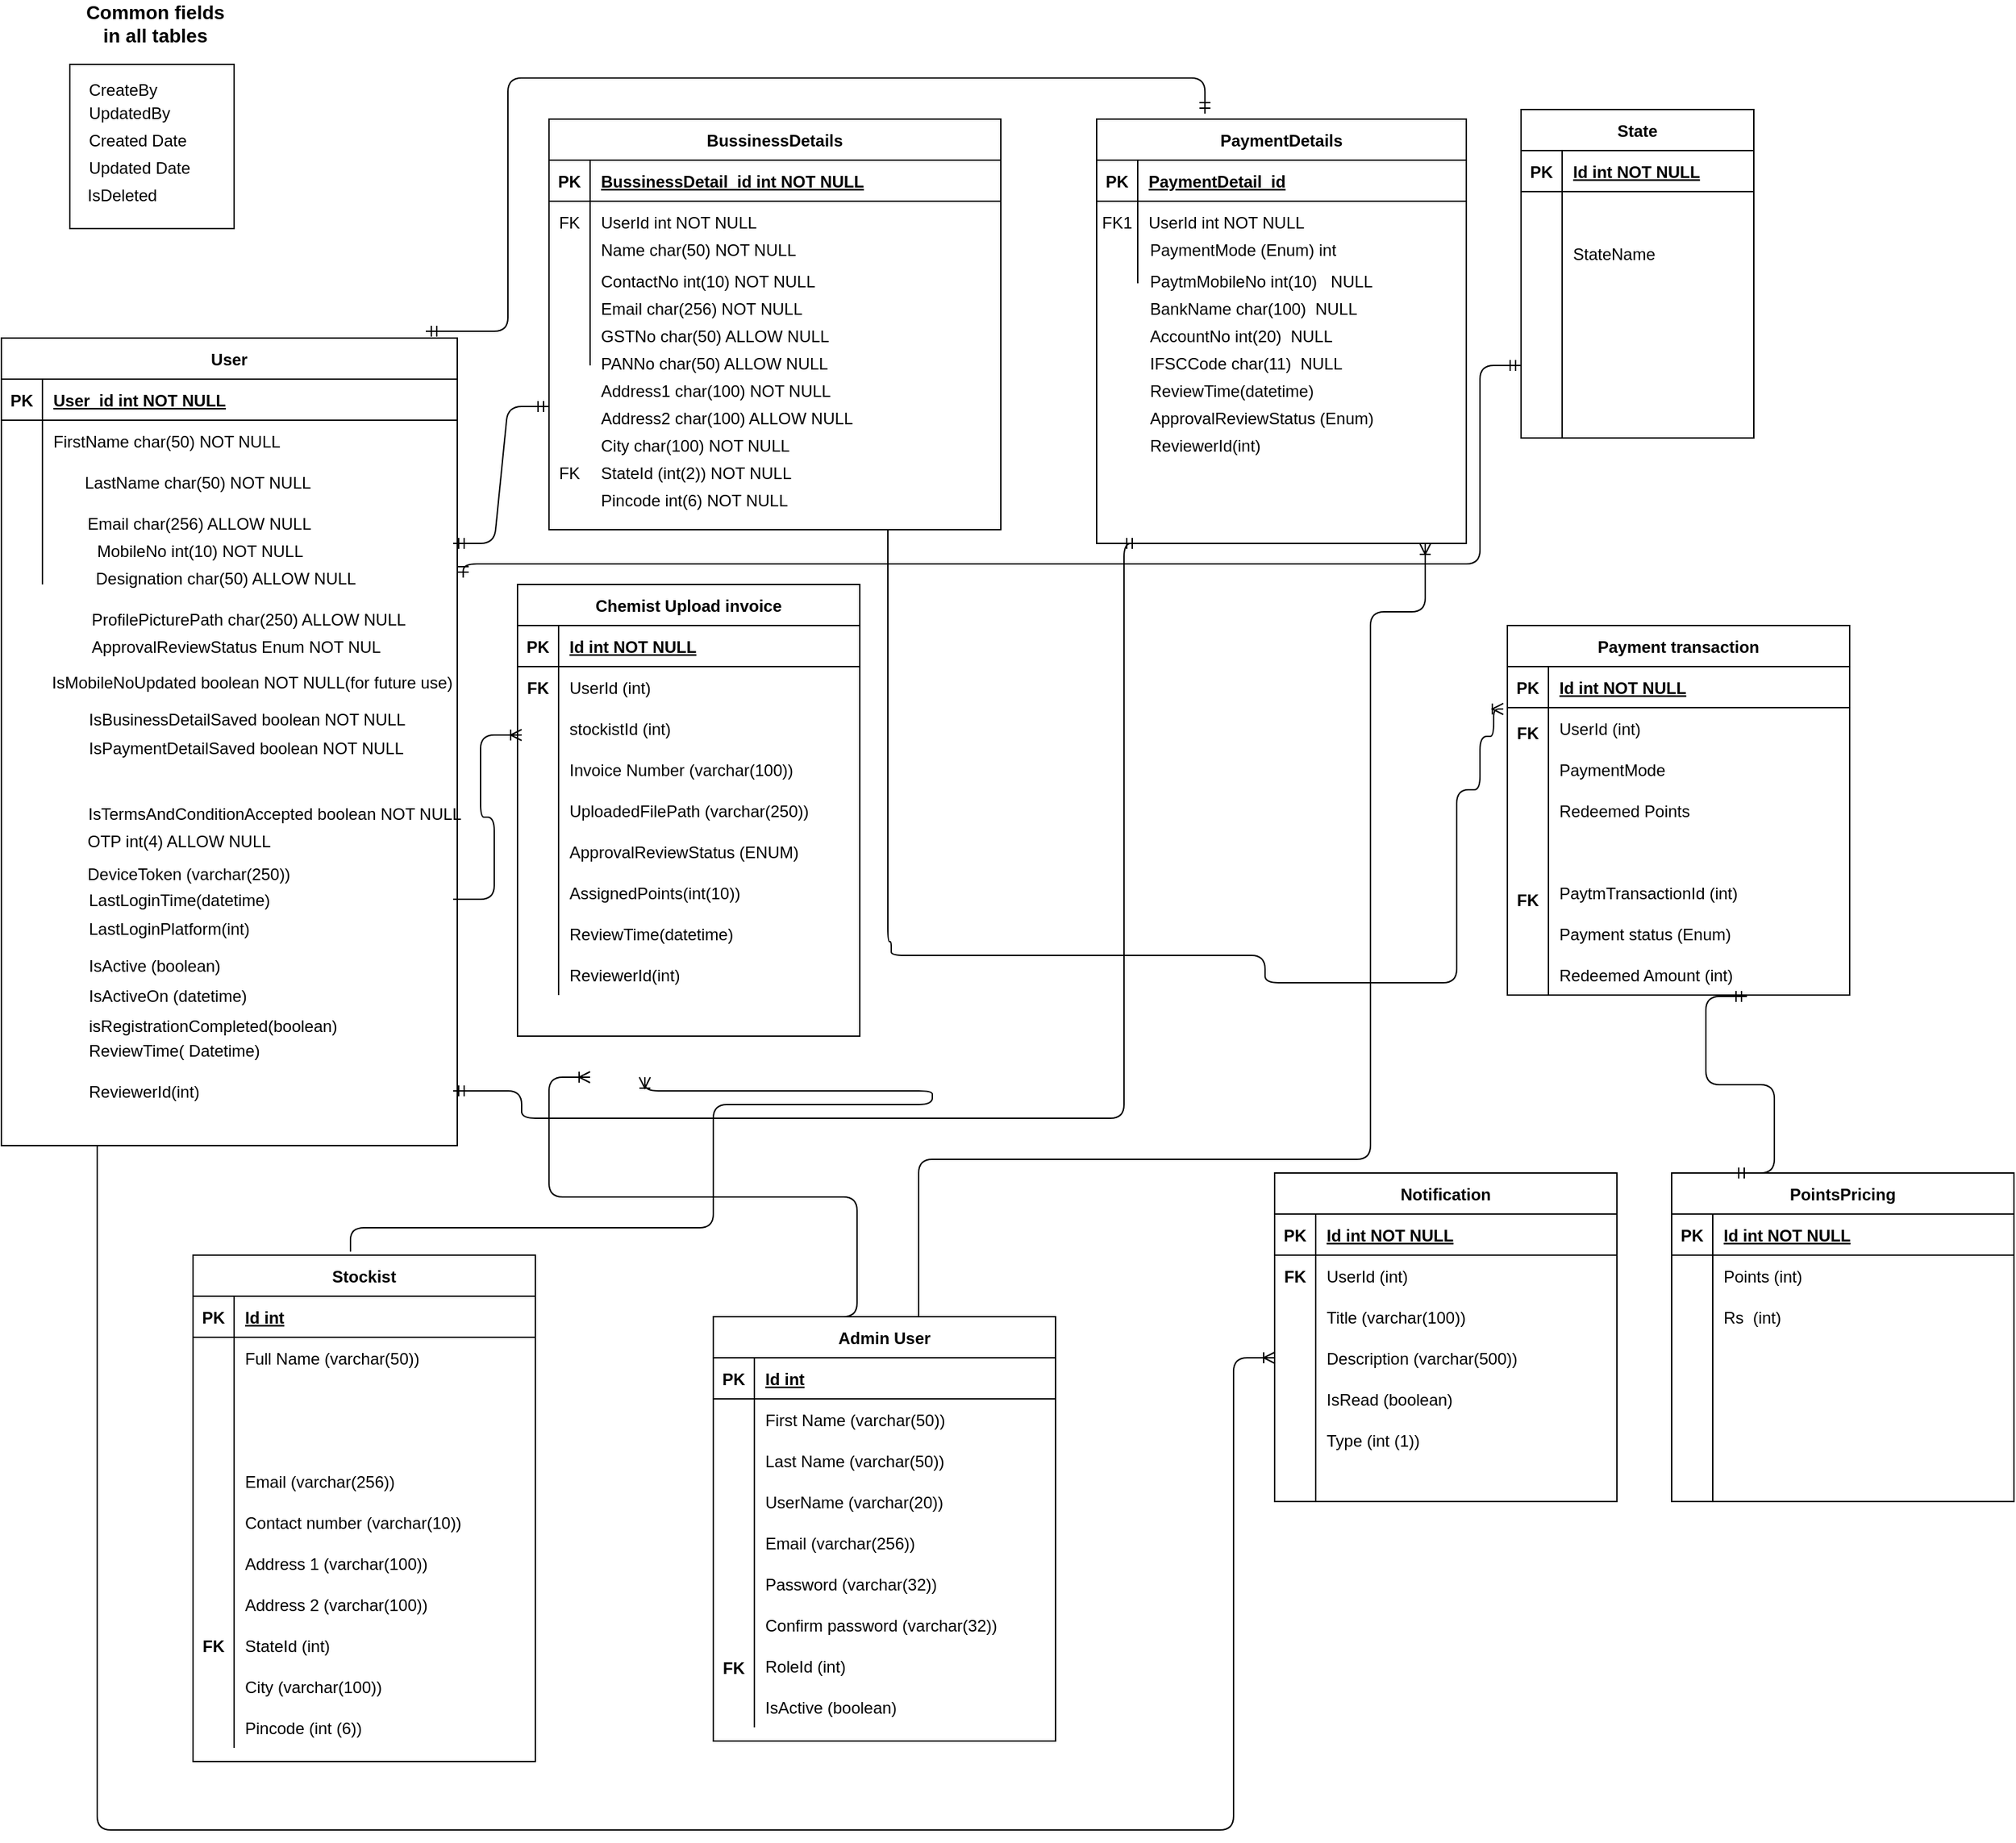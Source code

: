 <mxfile version="14.2.9" type="github">
  <diagram id="R2lEEEUBdFMjLlhIrx00" name="Page-1">
    <mxGraphModel dx="868" dy="1582" grid="1" gridSize="10" guides="1" tooltips="1" connect="1" arrows="1" fold="1" page="1" pageScale="1" pageWidth="850" pageHeight="1100" math="0" shadow="0" extFonts="Permanent Marker^https://fonts.googleapis.com/css?family=Permanent+Marker">
      <root>
        <mxCell id="0" />
        <mxCell id="1" parent="0" />
        <mxCell id="qpwMRRzFSCX7sDUk1qbA-249" value="" style="whiteSpace=wrap;html=1;aspect=fixed;" parent="1" vertex="1">
          <mxGeometry x="60" y="-260" width="120" height="120" as="geometry" />
        </mxCell>
        <mxCell id="C-vyLk0tnHw3VtMMgP7b-13" value="Admin User" style="shape=table;startSize=30;container=1;collapsible=1;childLayout=tableLayout;fixedRows=1;rowLines=0;fontStyle=1;align=center;resizeLast=1;" parent="1" vertex="1">
          <mxGeometry x="530" y="655" width="250" height="310" as="geometry" />
        </mxCell>
        <mxCell id="C-vyLk0tnHw3VtMMgP7b-14" value="" style="shape=partialRectangle;collapsible=0;dropTarget=0;pointerEvents=0;fillColor=none;points=[[0,0.5],[1,0.5]];portConstraint=eastwest;top=0;left=0;right=0;bottom=1;" parent="C-vyLk0tnHw3VtMMgP7b-13" vertex="1">
          <mxGeometry y="30" width="250" height="30" as="geometry" />
        </mxCell>
        <mxCell id="C-vyLk0tnHw3VtMMgP7b-15" value="PK" style="shape=partialRectangle;overflow=hidden;connectable=0;fillColor=none;top=0;left=0;bottom=0;right=0;fontStyle=1;" parent="C-vyLk0tnHw3VtMMgP7b-14" vertex="1">
          <mxGeometry width="30" height="30" as="geometry" />
        </mxCell>
        <mxCell id="C-vyLk0tnHw3VtMMgP7b-16" value="Id int" style="shape=partialRectangle;overflow=hidden;connectable=0;fillColor=none;top=0;left=0;bottom=0;right=0;align=left;spacingLeft=6;fontStyle=5;" parent="C-vyLk0tnHw3VtMMgP7b-14" vertex="1">
          <mxGeometry x="30" width="220" height="30" as="geometry" />
        </mxCell>
        <mxCell id="C-vyLk0tnHw3VtMMgP7b-17" value="" style="shape=partialRectangle;collapsible=0;dropTarget=0;pointerEvents=0;fillColor=none;points=[[0,0.5],[1,0.5]];portConstraint=eastwest;top=0;left=0;right=0;bottom=0;" parent="C-vyLk0tnHw3VtMMgP7b-13" vertex="1">
          <mxGeometry y="60" width="250" height="30" as="geometry" />
        </mxCell>
        <mxCell id="C-vyLk0tnHw3VtMMgP7b-18" value="" style="shape=partialRectangle;overflow=hidden;connectable=0;fillColor=none;top=0;left=0;bottom=0;right=0;" parent="C-vyLk0tnHw3VtMMgP7b-17" vertex="1">
          <mxGeometry width="30" height="30" as="geometry" />
        </mxCell>
        <mxCell id="C-vyLk0tnHw3VtMMgP7b-19" value="First Name (varchar(50))" style="shape=partialRectangle;overflow=hidden;connectable=0;fillColor=none;top=0;left=0;bottom=0;right=0;align=left;spacingLeft=6;" parent="C-vyLk0tnHw3VtMMgP7b-17" vertex="1">
          <mxGeometry x="30" width="220" height="30" as="geometry" />
        </mxCell>
        <mxCell id="C-vyLk0tnHw3VtMMgP7b-20" value="" style="shape=partialRectangle;collapsible=0;dropTarget=0;pointerEvents=0;fillColor=none;points=[[0,0.5],[1,0.5]];portConstraint=eastwest;top=0;left=0;right=0;bottom=0;" parent="C-vyLk0tnHw3VtMMgP7b-13" vertex="1">
          <mxGeometry y="90" width="250" height="30" as="geometry" />
        </mxCell>
        <mxCell id="C-vyLk0tnHw3VtMMgP7b-21" value="" style="shape=partialRectangle;overflow=hidden;connectable=0;fillColor=none;top=0;left=0;bottom=0;right=0;" parent="C-vyLk0tnHw3VtMMgP7b-20" vertex="1">
          <mxGeometry width="30" height="30" as="geometry" />
        </mxCell>
        <mxCell id="C-vyLk0tnHw3VtMMgP7b-22" value="Last Name (varchar(50))" style="shape=partialRectangle;overflow=hidden;connectable=0;fillColor=none;top=0;left=0;bottom=0;right=0;align=left;spacingLeft=6;" parent="C-vyLk0tnHw3VtMMgP7b-20" vertex="1">
          <mxGeometry x="30" width="220" height="30" as="geometry" />
        </mxCell>
        <mxCell id="qpwMRRzFSCX7sDUk1qbA-26" value="" style="shape=partialRectangle;collapsible=0;dropTarget=0;pointerEvents=0;fillColor=none;points=[[0,0.5],[1,0.5]];portConstraint=eastwest;top=0;left=0;right=0;bottom=0;" parent="C-vyLk0tnHw3VtMMgP7b-13" vertex="1">
          <mxGeometry y="120" width="250" height="30" as="geometry" />
        </mxCell>
        <mxCell id="qpwMRRzFSCX7sDUk1qbA-27" value="" style="shape=partialRectangle;overflow=hidden;connectable=0;fillColor=none;top=0;left=0;bottom=0;right=0;" parent="qpwMRRzFSCX7sDUk1qbA-26" vertex="1">
          <mxGeometry width="30" height="30" as="geometry" />
        </mxCell>
        <mxCell id="qpwMRRzFSCX7sDUk1qbA-28" value="UserName (varchar(20))" style="shape=partialRectangle;overflow=hidden;connectable=0;fillColor=none;top=0;left=0;bottom=0;right=0;align=left;spacingLeft=6;" parent="qpwMRRzFSCX7sDUk1qbA-26" vertex="1">
          <mxGeometry x="30" width="220" height="30" as="geometry" />
        </mxCell>
        <mxCell id="qpwMRRzFSCX7sDUk1qbA-29" value="" style="shape=partialRectangle;collapsible=0;dropTarget=0;pointerEvents=0;fillColor=none;points=[[0,0.5],[1,0.5]];portConstraint=eastwest;top=0;left=0;right=0;bottom=0;" parent="C-vyLk0tnHw3VtMMgP7b-13" vertex="1">
          <mxGeometry y="150" width="250" height="30" as="geometry" />
        </mxCell>
        <mxCell id="qpwMRRzFSCX7sDUk1qbA-30" value="" style="shape=partialRectangle;overflow=hidden;connectable=0;fillColor=none;top=0;left=0;bottom=0;right=0;" parent="qpwMRRzFSCX7sDUk1qbA-29" vertex="1">
          <mxGeometry width="30" height="30" as="geometry" />
        </mxCell>
        <mxCell id="qpwMRRzFSCX7sDUk1qbA-31" value="Email (varchar(256))" style="shape=partialRectangle;overflow=hidden;connectable=0;fillColor=none;top=0;left=0;bottom=0;right=0;align=left;spacingLeft=6;" parent="qpwMRRzFSCX7sDUk1qbA-29" vertex="1">
          <mxGeometry x="30" width="220" height="30" as="geometry" />
        </mxCell>
        <mxCell id="qpwMRRzFSCX7sDUk1qbA-32" value="" style="shape=partialRectangle;collapsible=0;dropTarget=0;pointerEvents=0;fillColor=none;points=[[0,0.5],[1,0.5]];portConstraint=eastwest;top=0;left=0;right=0;bottom=0;" parent="C-vyLk0tnHw3VtMMgP7b-13" vertex="1">
          <mxGeometry y="180" width="250" height="30" as="geometry" />
        </mxCell>
        <mxCell id="qpwMRRzFSCX7sDUk1qbA-33" value="" style="shape=partialRectangle;overflow=hidden;connectable=0;fillColor=none;top=0;left=0;bottom=0;right=0;" parent="qpwMRRzFSCX7sDUk1qbA-32" vertex="1">
          <mxGeometry width="30" height="30" as="geometry" />
        </mxCell>
        <mxCell id="qpwMRRzFSCX7sDUk1qbA-34" value="Password (varchar(32))" style="shape=partialRectangle;overflow=hidden;connectable=0;fillColor=none;top=0;left=0;bottom=0;right=0;align=left;spacingLeft=6;" parent="qpwMRRzFSCX7sDUk1qbA-32" vertex="1">
          <mxGeometry x="30" width="220" height="30" as="geometry" />
        </mxCell>
        <mxCell id="qpwMRRzFSCX7sDUk1qbA-35" value="" style="shape=partialRectangle;collapsible=0;dropTarget=0;pointerEvents=0;fillColor=none;points=[[0,0.5],[1,0.5]];portConstraint=eastwest;top=0;left=0;right=0;bottom=0;" parent="C-vyLk0tnHw3VtMMgP7b-13" vertex="1">
          <mxGeometry y="210" width="250" height="30" as="geometry" />
        </mxCell>
        <mxCell id="qpwMRRzFSCX7sDUk1qbA-36" value="" style="shape=partialRectangle;overflow=hidden;connectable=0;fillColor=none;top=0;left=0;bottom=0;right=0;" parent="qpwMRRzFSCX7sDUk1qbA-35" vertex="1">
          <mxGeometry width="30" height="30" as="geometry" />
        </mxCell>
        <mxCell id="qpwMRRzFSCX7sDUk1qbA-37" value="Confirm password (varchar(32))" style="shape=partialRectangle;overflow=hidden;connectable=0;fillColor=none;top=0;left=0;bottom=0;right=0;align=left;spacingLeft=6;" parent="qpwMRRzFSCX7sDUk1qbA-35" vertex="1">
          <mxGeometry x="30" width="220" height="30" as="geometry" />
        </mxCell>
        <mxCell id="qpwMRRzFSCX7sDUk1qbA-38" value="" style="shape=partialRectangle;collapsible=0;dropTarget=0;pointerEvents=0;fillColor=none;points=[[0,0.5],[1,0.5]];portConstraint=eastwest;top=0;left=0;right=0;bottom=0;" parent="C-vyLk0tnHw3VtMMgP7b-13" vertex="1">
          <mxGeometry y="240" width="250" height="30" as="geometry" />
        </mxCell>
        <mxCell id="qpwMRRzFSCX7sDUk1qbA-39" value="" style="shape=partialRectangle;overflow=hidden;connectable=0;fillColor=none;top=0;left=0;bottom=0;right=0;" parent="qpwMRRzFSCX7sDUk1qbA-38" vertex="1">
          <mxGeometry width="30" height="30" as="geometry" />
        </mxCell>
        <mxCell id="qpwMRRzFSCX7sDUk1qbA-40" value="RoleId (int) " style="shape=partialRectangle;overflow=hidden;connectable=0;fillColor=none;top=0;left=0;bottom=0;right=0;align=left;spacingLeft=6;" parent="qpwMRRzFSCX7sDUk1qbA-38" vertex="1">
          <mxGeometry x="30" width="220" height="30" as="geometry" />
        </mxCell>
        <mxCell id="qpwMRRzFSCX7sDUk1qbA-41" value="" style="shape=partialRectangle;collapsible=0;dropTarget=0;pointerEvents=0;fillColor=none;points=[[0,0.5],[1,0.5]];portConstraint=eastwest;top=0;left=0;right=0;bottom=0;" parent="C-vyLk0tnHw3VtMMgP7b-13" vertex="1">
          <mxGeometry y="270" width="250" height="30" as="geometry" />
        </mxCell>
        <mxCell id="qpwMRRzFSCX7sDUk1qbA-42" value="" style="shape=partialRectangle;overflow=hidden;connectable=0;fillColor=none;top=0;left=0;bottom=0;right=0;" parent="qpwMRRzFSCX7sDUk1qbA-41" vertex="1">
          <mxGeometry width="30" height="30" as="geometry" />
        </mxCell>
        <mxCell id="qpwMRRzFSCX7sDUk1qbA-43" value="IsActive (boolean)" style="shape=partialRectangle;overflow=hidden;connectable=0;fillColor=none;top=0;left=0;bottom=0;right=0;align=left;spacingLeft=6;" parent="qpwMRRzFSCX7sDUk1qbA-41" vertex="1">
          <mxGeometry x="30" width="220" height="30" as="geometry" />
        </mxCell>
        <mxCell id="C-vyLk0tnHw3VtMMgP7b-23" value="Chemist Upload invoice" style="shape=table;startSize=30;container=1;collapsible=1;childLayout=tableLayout;fixedRows=1;rowLines=0;fontStyle=1;align=center;resizeLast=1;" parent="1" vertex="1">
          <mxGeometry x="387" y="120" width="250" height="330" as="geometry" />
        </mxCell>
        <mxCell id="C-vyLk0tnHw3VtMMgP7b-24" value="" style="shape=partialRectangle;collapsible=0;dropTarget=0;pointerEvents=0;fillColor=none;points=[[0,0.5],[1,0.5]];portConstraint=eastwest;top=0;left=0;right=0;bottom=1;" parent="C-vyLk0tnHw3VtMMgP7b-23" vertex="1">
          <mxGeometry y="30" width="250" height="30" as="geometry" />
        </mxCell>
        <mxCell id="C-vyLk0tnHw3VtMMgP7b-25" value="PK" style="shape=partialRectangle;overflow=hidden;connectable=0;fillColor=none;top=0;left=0;bottom=0;right=0;fontStyle=1;" parent="C-vyLk0tnHw3VtMMgP7b-24" vertex="1">
          <mxGeometry width="30" height="30" as="geometry" />
        </mxCell>
        <mxCell id="C-vyLk0tnHw3VtMMgP7b-26" value="Id int NOT NULL " style="shape=partialRectangle;overflow=hidden;connectable=0;fillColor=none;top=0;left=0;bottom=0;right=0;align=left;spacingLeft=6;fontStyle=5;" parent="C-vyLk0tnHw3VtMMgP7b-24" vertex="1">
          <mxGeometry x="30" width="220" height="30" as="geometry" />
        </mxCell>
        <mxCell id="C-vyLk0tnHw3VtMMgP7b-27" value="" style="shape=partialRectangle;collapsible=0;dropTarget=0;pointerEvents=0;fillColor=none;points=[[0,0.5],[1,0.5]];portConstraint=eastwest;top=0;left=0;right=0;bottom=0;" parent="C-vyLk0tnHw3VtMMgP7b-23" vertex="1">
          <mxGeometry y="60" width="250" height="30" as="geometry" />
        </mxCell>
        <mxCell id="C-vyLk0tnHw3VtMMgP7b-28" value="" style="shape=partialRectangle;overflow=hidden;connectable=0;fillColor=none;top=0;left=0;bottom=0;right=0;" parent="C-vyLk0tnHw3VtMMgP7b-27" vertex="1">
          <mxGeometry width="30" height="30" as="geometry" />
        </mxCell>
        <mxCell id="C-vyLk0tnHw3VtMMgP7b-29" value="UserId (int)" style="shape=partialRectangle;overflow=hidden;connectable=0;fillColor=none;top=0;left=0;bottom=0;right=0;align=left;spacingLeft=6;" parent="C-vyLk0tnHw3VtMMgP7b-27" vertex="1">
          <mxGeometry x="30" width="220" height="30" as="geometry" />
        </mxCell>
        <mxCell id="qpwMRRzFSCX7sDUk1qbA-9" value="" style="shape=partialRectangle;collapsible=0;dropTarget=0;pointerEvents=0;fillColor=none;points=[[0,0.5],[1,0.5]];portConstraint=eastwest;top=0;left=0;right=0;bottom=0;" parent="C-vyLk0tnHw3VtMMgP7b-23" vertex="1">
          <mxGeometry y="90" width="250" height="30" as="geometry" />
        </mxCell>
        <mxCell id="qpwMRRzFSCX7sDUk1qbA-10" value="" style="shape=partialRectangle;overflow=hidden;connectable=0;fillColor=none;top=0;left=0;bottom=0;right=0;" parent="qpwMRRzFSCX7sDUk1qbA-9" vertex="1">
          <mxGeometry width="30" height="30" as="geometry" />
        </mxCell>
        <mxCell id="qpwMRRzFSCX7sDUk1qbA-11" value="stockistId (int)" style="shape=partialRectangle;overflow=hidden;connectable=0;fillColor=none;top=0;left=0;bottom=0;right=0;align=left;spacingLeft=6;" parent="qpwMRRzFSCX7sDUk1qbA-9" vertex="1">
          <mxGeometry x="30" width="220" height="30" as="geometry" />
        </mxCell>
        <mxCell id="qpwMRRzFSCX7sDUk1qbA-13" value="" style="shape=partialRectangle;collapsible=0;dropTarget=0;pointerEvents=0;fillColor=none;points=[[0,0.5],[1,0.5]];portConstraint=eastwest;top=0;left=0;right=0;bottom=0;" parent="C-vyLk0tnHw3VtMMgP7b-23" vertex="1">
          <mxGeometry y="120" width="250" height="30" as="geometry" />
        </mxCell>
        <mxCell id="qpwMRRzFSCX7sDUk1qbA-14" value="" style="shape=partialRectangle;overflow=hidden;connectable=0;fillColor=none;top=0;left=0;bottom=0;right=0;" parent="qpwMRRzFSCX7sDUk1qbA-13" vertex="1">
          <mxGeometry width="30" height="30" as="geometry" />
        </mxCell>
        <mxCell id="qpwMRRzFSCX7sDUk1qbA-15" value="Invoice Number (varchar(100))" style="shape=partialRectangle;overflow=hidden;connectable=0;fillColor=none;top=0;left=0;bottom=0;right=0;align=left;spacingLeft=6;" parent="qpwMRRzFSCX7sDUk1qbA-13" vertex="1">
          <mxGeometry x="30" width="220" height="30" as="geometry" />
        </mxCell>
        <mxCell id="qpwMRRzFSCX7sDUk1qbA-16" value="" style="shape=partialRectangle;collapsible=0;dropTarget=0;pointerEvents=0;fillColor=none;points=[[0,0.5],[1,0.5]];portConstraint=eastwest;top=0;left=0;right=0;bottom=0;" parent="C-vyLk0tnHw3VtMMgP7b-23" vertex="1">
          <mxGeometry y="150" width="250" height="30" as="geometry" />
        </mxCell>
        <mxCell id="qpwMRRzFSCX7sDUk1qbA-17" value="" style="shape=partialRectangle;overflow=hidden;connectable=0;fillColor=none;top=0;left=0;bottom=0;right=0;" parent="qpwMRRzFSCX7sDUk1qbA-16" vertex="1">
          <mxGeometry width="30" height="30" as="geometry" />
        </mxCell>
        <mxCell id="qpwMRRzFSCX7sDUk1qbA-18" value="UploadedFilePath (varchar(250))" style="shape=partialRectangle;overflow=hidden;connectable=0;fillColor=none;top=0;left=0;bottom=0;right=0;align=left;spacingLeft=6;" parent="qpwMRRzFSCX7sDUk1qbA-16" vertex="1">
          <mxGeometry x="30" width="220" height="30" as="geometry" />
        </mxCell>
        <mxCell id="qpwMRRzFSCX7sDUk1qbA-84" value="" style="shape=partialRectangle;collapsible=0;dropTarget=0;pointerEvents=0;fillColor=none;points=[[0,0.5],[1,0.5]];portConstraint=eastwest;top=0;left=0;right=0;bottom=0;" parent="C-vyLk0tnHw3VtMMgP7b-23" vertex="1">
          <mxGeometry y="180" width="250" height="30" as="geometry" />
        </mxCell>
        <mxCell id="qpwMRRzFSCX7sDUk1qbA-85" value="" style="shape=partialRectangle;overflow=hidden;connectable=0;fillColor=none;top=0;left=0;bottom=0;right=0;" parent="qpwMRRzFSCX7sDUk1qbA-84" vertex="1">
          <mxGeometry width="30" height="30" as="geometry" />
        </mxCell>
        <mxCell id="qpwMRRzFSCX7sDUk1qbA-86" value="ApprovalReviewStatus (ENUM)" style="shape=partialRectangle;overflow=hidden;connectable=0;fillColor=none;top=0;left=0;bottom=0;right=0;align=left;spacingLeft=6;" parent="qpwMRRzFSCX7sDUk1qbA-84" vertex="1">
          <mxGeometry x="30" width="220" height="30" as="geometry" />
        </mxCell>
        <mxCell id="qpwMRRzFSCX7sDUk1qbA-87" value="" style="shape=partialRectangle;collapsible=0;dropTarget=0;pointerEvents=0;fillColor=none;points=[[0,0.5],[1,0.5]];portConstraint=eastwest;top=0;left=0;right=0;bottom=0;" parent="C-vyLk0tnHw3VtMMgP7b-23" vertex="1">
          <mxGeometry y="210" width="250" height="30" as="geometry" />
        </mxCell>
        <mxCell id="qpwMRRzFSCX7sDUk1qbA-88" value="" style="shape=partialRectangle;overflow=hidden;connectable=0;fillColor=none;top=0;left=0;bottom=0;right=0;" parent="qpwMRRzFSCX7sDUk1qbA-87" vertex="1">
          <mxGeometry width="30" height="30" as="geometry" />
        </mxCell>
        <mxCell id="qpwMRRzFSCX7sDUk1qbA-89" value="AssignedPoints(int(10))" style="shape=partialRectangle;overflow=hidden;connectable=0;fillColor=none;top=0;left=0;bottom=0;right=0;align=left;spacingLeft=6;" parent="qpwMRRzFSCX7sDUk1qbA-87" vertex="1">
          <mxGeometry x="30" width="220" height="30" as="geometry" />
        </mxCell>
        <mxCell id="dW6N-ZdXv4RPw3I9NYOn-10" value="" style="shape=partialRectangle;collapsible=0;dropTarget=0;pointerEvents=0;fillColor=none;points=[[0,0.5],[1,0.5]];portConstraint=eastwest;top=0;left=0;right=0;bottom=0;" parent="C-vyLk0tnHw3VtMMgP7b-23" vertex="1">
          <mxGeometry y="240" width="250" height="30" as="geometry" />
        </mxCell>
        <mxCell id="dW6N-ZdXv4RPw3I9NYOn-11" value="" style="shape=partialRectangle;overflow=hidden;connectable=0;fillColor=none;top=0;left=0;bottom=0;right=0;" parent="dW6N-ZdXv4RPw3I9NYOn-10" vertex="1">
          <mxGeometry width="30" height="30" as="geometry" />
        </mxCell>
        <mxCell id="dW6N-ZdXv4RPw3I9NYOn-12" value="ReviewTime(datetime)" style="shape=partialRectangle;overflow=hidden;connectable=0;fillColor=none;top=0;left=0;bottom=0;right=0;align=left;spacingLeft=6;" parent="dW6N-ZdXv4RPw3I9NYOn-10" vertex="1">
          <mxGeometry x="30" width="220" height="30" as="geometry" />
        </mxCell>
        <mxCell id="dW6N-ZdXv4RPw3I9NYOn-51" value="" style="shape=partialRectangle;collapsible=0;dropTarget=0;pointerEvents=0;fillColor=none;points=[[0,0.5],[1,0.5]];portConstraint=eastwest;top=0;left=0;right=0;bottom=0;" parent="C-vyLk0tnHw3VtMMgP7b-23" vertex="1">
          <mxGeometry y="270" width="250" height="30" as="geometry" />
        </mxCell>
        <mxCell id="dW6N-ZdXv4RPw3I9NYOn-52" value="" style="shape=partialRectangle;overflow=hidden;connectable=0;fillColor=none;top=0;left=0;bottom=0;right=0;" parent="dW6N-ZdXv4RPw3I9NYOn-51" vertex="1">
          <mxGeometry width="30" height="30" as="geometry" />
        </mxCell>
        <mxCell id="dW6N-ZdXv4RPw3I9NYOn-53" value="ReviewerId(int)" style="shape=partialRectangle;overflow=hidden;connectable=0;fillColor=none;top=0;left=0;bottom=0;right=0;align=left;spacingLeft=6;" parent="dW6N-ZdXv4RPw3I9NYOn-51" vertex="1">
          <mxGeometry x="30" width="220" height="30" as="geometry" />
        </mxCell>
        <mxCell id="qpwMRRzFSCX7sDUk1qbA-25" value="FK" style="shape=partialRectangle;overflow=hidden;connectable=0;fillColor=none;top=0;left=0;bottom=0;right=0;fontStyle=1;" parent="1" vertex="1">
          <mxGeometry x="387" y="180" width="30" height="30" as="geometry" />
        </mxCell>
        <mxCell id="qpwMRRzFSCX7sDUk1qbA-47" value="FK" style="shape=partialRectangle;overflow=hidden;connectable=0;fillColor=none;top=0;left=0;bottom=0;right=0;fontStyle=1;" parent="1" vertex="1">
          <mxGeometry x="530" y="896" width="30" height="30" as="geometry" />
        </mxCell>
        <mxCell id="qpwMRRzFSCX7sDUk1qbA-48" value="Stockist" style="shape=table;startSize=30;container=1;collapsible=1;childLayout=tableLayout;fixedRows=1;rowLines=0;fontStyle=1;align=center;resizeLast=1;" parent="1" vertex="1">
          <mxGeometry x="150" y="610" width="250" height="370" as="geometry" />
        </mxCell>
        <mxCell id="qpwMRRzFSCX7sDUk1qbA-49" value="" style="shape=partialRectangle;collapsible=0;dropTarget=0;pointerEvents=0;fillColor=none;points=[[0,0.5],[1,0.5]];portConstraint=eastwest;top=0;left=0;right=0;bottom=1;" parent="qpwMRRzFSCX7sDUk1qbA-48" vertex="1">
          <mxGeometry y="30" width="250" height="30" as="geometry" />
        </mxCell>
        <mxCell id="qpwMRRzFSCX7sDUk1qbA-50" value="PK" style="shape=partialRectangle;overflow=hidden;connectable=0;fillColor=none;top=0;left=0;bottom=0;right=0;fontStyle=1;" parent="qpwMRRzFSCX7sDUk1qbA-49" vertex="1">
          <mxGeometry width="30" height="30" as="geometry" />
        </mxCell>
        <mxCell id="qpwMRRzFSCX7sDUk1qbA-51" value="Id int" style="shape=partialRectangle;overflow=hidden;connectable=0;fillColor=none;top=0;left=0;bottom=0;right=0;align=left;spacingLeft=6;fontStyle=5;" parent="qpwMRRzFSCX7sDUk1qbA-49" vertex="1">
          <mxGeometry x="30" width="220" height="30" as="geometry" />
        </mxCell>
        <mxCell id="qpwMRRzFSCX7sDUk1qbA-52" value="" style="shape=partialRectangle;collapsible=0;dropTarget=0;pointerEvents=0;fillColor=none;points=[[0,0.5],[1,0.5]];portConstraint=eastwest;top=0;left=0;right=0;bottom=0;" parent="qpwMRRzFSCX7sDUk1qbA-48" vertex="1">
          <mxGeometry y="60" width="250" height="30" as="geometry" />
        </mxCell>
        <mxCell id="qpwMRRzFSCX7sDUk1qbA-53" value="" style="shape=partialRectangle;overflow=hidden;connectable=0;fillColor=none;top=0;left=0;bottom=0;right=0;" parent="qpwMRRzFSCX7sDUk1qbA-52" vertex="1">
          <mxGeometry width="30" height="30" as="geometry" />
        </mxCell>
        <mxCell id="qpwMRRzFSCX7sDUk1qbA-54" value="Full Name (varchar(50))" style="shape=partialRectangle;overflow=hidden;connectable=0;fillColor=none;top=0;left=0;bottom=0;right=0;align=left;spacingLeft=6;" parent="qpwMRRzFSCX7sDUk1qbA-52" vertex="1">
          <mxGeometry x="30" width="220" height="30" as="geometry" />
        </mxCell>
        <mxCell id="qpwMRRzFSCX7sDUk1qbA-109" value="" style="shape=partialRectangle;collapsible=0;dropTarget=0;pointerEvents=0;fillColor=none;points=[[0,0.5],[1,0.5]];portConstraint=eastwest;top=0;left=0;right=0;bottom=0;" parent="qpwMRRzFSCX7sDUk1qbA-48" vertex="1">
          <mxGeometry y="90" width="250" height="30" as="geometry" />
        </mxCell>
        <mxCell id="qpwMRRzFSCX7sDUk1qbA-110" value="" style="shape=partialRectangle;overflow=hidden;connectable=0;fillColor=none;top=0;left=0;bottom=0;right=0;" parent="qpwMRRzFSCX7sDUk1qbA-109" vertex="1">
          <mxGeometry width="30" height="30" as="geometry" />
        </mxCell>
        <mxCell id="qpwMRRzFSCX7sDUk1qbA-111" value="" style="shape=partialRectangle;overflow=hidden;connectable=0;fillColor=none;top=0;left=0;bottom=0;right=0;align=left;spacingLeft=6;" parent="qpwMRRzFSCX7sDUk1qbA-109" vertex="1">
          <mxGeometry x="30" width="220" height="30" as="geometry" />
        </mxCell>
        <mxCell id="qpwMRRzFSCX7sDUk1qbA-55" value="" style="shape=partialRectangle;collapsible=0;dropTarget=0;pointerEvents=0;fillColor=none;points=[[0,0.5],[1,0.5]];portConstraint=eastwest;top=0;left=0;right=0;bottom=0;" parent="qpwMRRzFSCX7sDUk1qbA-48" vertex="1">
          <mxGeometry y="120" width="250" height="30" as="geometry" />
        </mxCell>
        <mxCell id="qpwMRRzFSCX7sDUk1qbA-56" value="" style="shape=partialRectangle;overflow=hidden;connectable=0;fillColor=none;top=0;left=0;bottom=0;right=0;" parent="qpwMRRzFSCX7sDUk1qbA-55" vertex="1">
          <mxGeometry width="30" height="30" as="geometry" />
        </mxCell>
        <mxCell id="qpwMRRzFSCX7sDUk1qbA-57" value="" style="shape=partialRectangle;overflow=hidden;connectable=0;fillColor=none;top=0;left=0;bottom=0;right=0;align=left;spacingLeft=6;" parent="qpwMRRzFSCX7sDUk1qbA-55" vertex="1">
          <mxGeometry x="30" width="220" height="30" as="geometry" />
        </mxCell>
        <mxCell id="qpwMRRzFSCX7sDUk1qbA-61" value="" style="shape=partialRectangle;collapsible=0;dropTarget=0;pointerEvents=0;fillColor=none;points=[[0,0.5],[1,0.5]];portConstraint=eastwest;top=0;left=0;right=0;bottom=0;" parent="qpwMRRzFSCX7sDUk1qbA-48" vertex="1">
          <mxGeometry y="150" width="250" height="30" as="geometry" />
        </mxCell>
        <mxCell id="qpwMRRzFSCX7sDUk1qbA-62" value="" style="shape=partialRectangle;overflow=hidden;connectable=0;fillColor=none;top=0;left=0;bottom=0;right=0;" parent="qpwMRRzFSCX7sDUk1qbA-61" vertex="1">
          <mxGeometry width="30" height="30" as="geometry" />
        </mxCell>
        <mxCell id="qpwMRRzFSCX7sDUk1qbA-63" value="Email (varchar(256))" style="shape=partialRectangle;overflow=hidden;connectable=0;fillColor=none;top=0;left=0;bottom=0;right=0;align=left;spacingLeft=6;" parent="qpwMRRzFSCX7sDUk1qbA-61" vertex="1">
          <mxGeometry x="30" width="220" height="30" as="geometry" />
        </mxCell>
        <mxCell id="qpwMRRzFSCX7sDUk1qbA-58" value="" style="shape=partialRectangle;collapsible=0;dropTarget=0;pointerEvents=0;fillColor=none;points=[[0,0.5],[1,0.5]];portConstraint=eastwest;top=0;left=0;right=0;bottom=0;" parent="qpwMRRzFSCX7sDUk1qbA-48" vertex="1">
          <mxGeometry y="180" width="250" height="30" as="geometry" />
        </mxCell>
        <mxCell id="qpwMRRzFSCX7sDUk1qbA-59" value="" style="shape=partialRectangle;overflow=hidden;connectable=0;fillColor=none;top=0;left=0;bottom=0;right=0;" parent="qpwMRRzFSCX7sDUk1qbA-58" vertex="1">
          <mxGeometry width="30" height="30" as="geometry" />
        </mxCell>
        <mxCell id="qpwMRRzFSCX7sDUk1qbA-60" value="Contact number (varchar(10))" style="shape=partialRectangle;overflow=hidden;connectable=0;fillColor=none;top=0;left=0;bottom=0;right=0;align=left;spacingLeft=6;" parent="qpwMRRzFSCX7sDUk1qbA-58" vertex="1">
          <mxGeometry x="30" width="220" height="30" as="geometry" />
        </mxCell>
        <mxCell id="qpwMRRzFSCX7sDUk1qbA-64" value="" style="shape=partialRectangle;collapsible=0;dropTarget=0;pointerEvents=0;fillColor=none;points=[[0,0.5],[1,0.5]];portConstraint=eastwest;top=0;left=0;right=0;bottom=0;" parent="qpwMRRzFSCX7sDUk1qbA-48" vertex="1">
          <mxGeometry y="210" width="250" height="30" as="geometry" />
        </mxCell>
        <mxCell id="qpwMRRzFSCX7sDUk1qbA-65" value="" style="shape=partialRectangle;overflow=hidden;connectable=0;fillColor=none;top=0;left=0;bottom=0;right=0;" parent="qpwMRRzFSCX7sDUk1qbA-64" vertex="1">
          <mxGeometry width="30" height="30" as="geometry" />
        </mxCell>
        <mxCell id="qpwMRRzFSCX7sDUk1qbA-66" value="Address 1 (varchar(100))" style="shape=partialRectangle;overflow=hidden;connectable=0;fillColor=none;top=0;left=0;bottom=0;right=0;align=left;spacingLeft=6;" parent="qpwMRRzFSCX7sDUk1qbA-64" vertex="1">
          <mxGeometry x="30" width="220" height="30" as="geometry" />
        </mxCell>
        <mxCell id="qpwMRRzFSCX7sDUk1qbA-67" value="" style="shape=partialRectangle;collapsible=0;dropTarget=0;pointerEvents=0;fillColor=none;points=[[0,0.5],[1,0.5]];portConstraint=eastwest;top=0;left=0;right=0;bottom=0;" parent="qpwMRRzFSCX7sDUk1qbA-48" vertex="1">
          <mxGeometry y="240" width="250" height="30" as="geometry" />
        </mxCell>
        <mxCell id="qpwMRRzFSCX7sDUk1qbA-68" value="" style="shape=partialRectangle;overflow=hidden;connectable=0;fillColor=none;top=0;left=0;bottom=0;right=0;" parent="qpwMRRzFSCX7sDUk1qbA-67" vertex="1">
          <mxGeometry width="30" height="30" as="geometry" />
        </mxCell>
        <mxCell id="qpwMRRzFSCX7sDUk1qbA-69" value="Address 2 (varchar(100))" style="shape=partialRectangle;overflow=hidden;connectable=0;fillColor=none;top=0;left=0;bottom=0;right=0;align=left;spacingLeft=6;" parent="qpwMRRzFSCX7sDUk1qbA-67" vertex="1">
          <mxGeometry x="30" width="220" height="30" as="geometry" />
        </mxCell>
        <mxCell id="qpwMRRzFSCX7sDUk1qbA-70" value="" style="shape=partialRectangle;collapsible=0;dropTarget=0;pointerEvents=0;fillColor=none;points=[[0,0.5],[1,0.5]];portConstraint=eastwest;top=0;left=0;right=0;bottom=0;" parent="qpwMRRzFSCX7sDUk1qbA-48" vertex="1">
          <mxGeometry y="270" width="250" height="30" as="geometry" />
        </mxCell>
        <mxCell id="qpwMRRzFSCX7sDUk1qbA-71" value="" style="shape=partialRectangle;overflow=hidden;connectable=0;fillColor=none;top=0;left=0;bottom=0;right=0;" parent="qpwMRRzFSCX7sDUk1qbA-70" vertex="1">
          <mxGeometry width="30" height="30" as="geometry" />
        </mxCell>
        <mxCell id="qpwMRRzFSCX7sDUk1qbA-72" value="StateId (int) " style="shape=partialRectangle;overflow=hidden;connectable=0;fillColor=none;top=0;left=0;bottom=0;right=0;align=left;spacingLeft=6;" parent="qpwMRRzFSCX7sDUk1qbA-70" vertex="1">
          <mxGeometry x="30" width="220" height="30" as="geometry" />
        </mxCell>
        <mxCell id="qpwMRRzFSCX7sDUk1qbA-73" value="" style="shape=partialRectangle;collapsible=0;dropTarget=0;pointerEvents=0;fillColor=none;points=[[0,0.5],[1,0.5]];portConstraint=eastwest;top=0;left=0;right=0;bottom=0;" parent="qpwMRRzFSCX7sDUk1qbA-48" vertex="1">
          <mxGeometry y="300" width="250" height="30" as="geometry" />
        </mxCell>
        <mxCell id="qpwMRRzFSCX7sDUk1qbA-74" value="" style="shape=partialRectangle;overflow=hidden;connectable=0;fillColor=none;top=0;left=0;bottom=0;right=0;" parent="qpwMRRzFSCX7sDUk1qbA-73" vertex="1">
          <mxGeometry width="30" height="30" as="geometry" />
        </mxCell>
        <mxCell id="qpwMRRzFSCX7sDUk1qbA-75" value="City (varchar(100))" style="shape=partialRectangle;overflow=hidden;connectable=0;fillColor=none;top=0;left=0;bottom=0;right=0;align=left;spacingLeft=6;" parent="qpwMRRzFSCX7sDUk1qbA-73" vertex="1">
          <mxGeometry x="30" width="220" height="30" as="geometry" />
        </mxCell>
        <mxCell id="qpwMRRzFSCX7sDUk1qbA-78" value="" style="shape=partialRectangle;collapsible=0;dropTarget=0;pointerEvents=0;fillColor=none;points=[[0,0.5],[1,0.5]];portConstraint=eastwest;top=0;left=0;right=0;bottom=0;" parent="qpwMRRzFSCX7sDUk1qbA-48" vertex="1">
          <mxGeometry y="330" width="250" height="30" as="geometry" />
        </mxCell>
        <mxCell id="qpwMRRzFSCX7sDUk1qbA-79" value="" style="shape=partialRectangle;overflow=hidden;connectable=0;fillColor=none;top=0;left=0;bottom=0;right=0;" parent="qpwMRRzFSCX7sDUk1qbA-78" vertex="1">
          <mxGeometry width="30" height="30" as="geometry" />
        </mxCell>
        <mxCell id="qpwMRRzFSCX7sDUk1qbA-80" value="Pincode (int (6))" style="shape=partialRectangle;overflow=hidden;connectable=0;fillColor=none;top=0;left=0;bottom=0;right=0;align=left;spacingLeft=6;" parent="qpwMRRzFSCX7sDUk1qbA-78" vertex="1">
          <mxGeometry x="30" width="220" height="30" as="geometry" />
        </mxCell>
        <mxCell id="qpwMRRzFSCX7sDUk1qbA-76" value="FK" style="shape=partialRectangle;overflow=hidden;connectable=0;fillColor=none;top=0;left=0;bottom=0;right=0;fontStyle=1;" parent="1" vertex="1">
          <mxGeometry x="150" y="880" width="30" height="30" as="geometry" />
        </mxCell>
        <mxCell id="qpwMRRzFSCX7sDUk1qbA-90" value="Payment transaction" style="shape=table;startSize=30;container=1;collapsible=1;childLayout=tableLayout;fixedRows=1;rowLines=0;fontStyle=1;align=center;resizeLast=1;" parent="1" vertex="1">
          <mxGeometry x="1110" y="150" width="250" height="270" as="geometry" />
        </mxCell>
        <mxCell id="qpwMRRzFSCX7sDUk1qbA-91" value="" style="shape=partialRectangle;collapsible=0;dropTarget=0;pointerEvents=0;fillColor=none;points=[[0,0.5],[1,0.5]];portConstraint=eastwest;top=0;left=0;right=0;bottom=1;" parent="qpwMRRzFSCX7sDUk1qbA-90" vertex="1">
          <mxGeometry y="30" width="250" height="30" as="geometry" />
        </mxCell>
        <mxCell id="qpwMRRzFSCX7sDUk1qbA-92" value="PK" style="shape=partialRectangle;overflow=hidden;connectable=0;fillColor=none;top=0;left=0;bottom=0;right=0;fontStyle=1;" parent="qpwMRRzFSCX7sDUk1qbA-91" vertex="1">
          <mxGeometry width="30" height="30" as="geometry" />
        </mxCell>
        <mxCell id="qpwMRRzFSCX7sDUk1qbA-93" value="Id int NOT NULL " style="shape=partialRectangle;overflow=hidden;connectable=0;fillColor=none;top=0;left=0;bottom=0;right=0;align=left;spacingLeft=6;fontStyle=5;" parent="qpwMRRzFSCX7sDUk1qbA-91" vertex="1">
          <mxGeometry x="30" width="220" height="30" as="geometry" />
        </mxCell>
        <mxCell id="qpwMRRzFSCX7sDUk1qbA-94" value="" style="shape=partialRectangle;collapsible=0;dropTarget=0;pointerEvents=0;fillColor=none;points=[[0,0.5],[1,0.5]];portConstraint=eastwest;top=0;left=0;right=0;bottom=0;" parent="qpwMRRzFSCX7sDUk1qbA-90" vertex="1">
          <mxGeometry y="60" width="250" height="30" as="geometry" />
        </mxCell>
        <mxCell id="qpwMRRzFSCX7sDUk1qbA-95" value="" style="shape=partialRectangle;overflow=hidden;connectable=0;fillColor=none;top=0;left=0;bottom=0;right=0;" parent="qpwMRRzFSCX7sDUk1qbA-94" vertex="1">
          <mxGeometry width="30" height="30" as="geometry" />
        </mxCell>
        <mxCell id="qpwMRRzFSCX7sDUk1qbA-96" value="UserId (int)" style="shape=partialRectangle;overflow=hidden;connectable=0;fillColor=none;top=0;left=0;bottom=0;right=0;align=left;spacingLeft=6;" parent="qpwMRRzFSCX7sDUk1qbA-94" vertex="1">
          <mxGeometry x="30" width="220" height="30" as="geometry" />
        </mxCell>
        <mxCell id="qpwMRRzFSCX7sDUk1qbA-97" value="" style="shape=partialRectangle;collapsible=0;dropTarget=0;pointerEvents=0;fillColor=none;points=[[0,0.5],[1,0.5]];portConstraint=eastwest;top=0;left=0;right=0;bottom=0;" parent="qpwMRRzFSCX7sDUk1qbA-90" vertex="1">
          <mxGeometry y="90" width="250" height="30" as="geometry" />
        </mxCell>
        <mxCell id="qpwMRRzFSCX7sDUk1qbA-98" value="" style="shape=partialRectangle;overflow=hidden;connectable=0;fillColor=none;top=0;left=0;bottom=0;right=0;" parent="qpwMRRzFSCX7sDUk1qbA-97" vertex="1">
          <mxGeometry width="30" height="30" as="geometry" />
        </mxCell>
        <mxCell id="qpwMRRzFSCX7sDUk1qbA-99" value="PaymentMode " style="shape=partialRectangle;overflow=hidden;connectable=0;fillColor=none;top=0;left=0;bottom=0;right=0;align=left;spacingLeft=6;" parent="qpwMRRzFSCX7sDUk1qbA-97" vertex="1">
          <mxGeometry x="30" width="220" height="30" as="geometry" />
        </mxCell>
        <mxCell id="qpwMRRzFSCX7sDUk1qbA-100" value="" style="shape=partialRectangle;collapsible=0;dropTarget=0;pointerEvents=0;fillColor=none;points=[[0,0.5],[1,0.5]];portConstraint=eastwest;top=0;left=0;right=0;bottom=0;" parent="qpwMRRzFSCX7sDUk1qbA-90" vertex="1">
          <mxGeometry y="120" width="250" height="30" as="geometry" />
        </mxCell>
        <mxCell id="qpwMRRzFSCX7sDUk1qbA-101" value="" style="shape=partialRectangle;overflow=hidden;connectable=0;fillColor=none;top=0;left=0;bottom=0;right=0;" parent="qpwMRRzFSCX7sDUk1qbA-100" vertex="1">
          <mxGeometry width="30" height="30" as="geometry" />
        </mxCell>
        <mxCell id="qpwMRRzFSCX7sDUk1qbA-102" value="Redeemed Points" style="shape=partialRectangle;overflow=hidden;connectable=0;fillColor=none;top=0;left=0;bottom=0;right=0;align=left;spacingLeft=6;" parent="qpwMRRzFSCX7sDUk1qbA-100" vertex="1">
          <mxGeometry x="30" width="220" height="30" as="geometry" />
        </mxCell>
        <mxCell id="qpwMRRzFSCX7sDUk1qbA-103" value="" style="shape=partialRectangle;collapsible=0;dropTarget=0;pointerEvents=0;fillColor=none;points=[[0,0.5],[1,0.5]];portConstraint=eastwest;top=0;left=0;right=0;bottom=0;" parent="qpwMRRzFSCX7sDUk1qbA-90" vertex="1">
          <mxGeometry y="150" width="250" height="30" as="geometry" />
        </mxCell>
        <mxCell id="qpwMRRzFSCX7sDUk1qbA-104" value="" style="shape=partialRectangle;overflow=hidden;connectable=0;fillColor=none;top=0;left=0;bottom=0;right=0;" parent="qpwMRRzFSCX7sDUk1qbA-103" vertex="1">
          <mxGeometry width="30" height="30" as="geometry" />
        </mxCell>
        <mxCell id="qpwMRRzFSCX7sDUk1qbA-105" value="" style="shape=partialRectangle;overflow=hidden;connectable=0;fillColor=none;top=0;left=0;bottom=0;right=0;align=left;spacingLeft=6;" parent="qpwMRRzFSCX7sDUk1qbA-103" vertex="1">
          <mxGeometry x="30" width="220" height="30" as="geometry" />
        </mxCell>
        <mxCell id="qpwMRRzFSCX7sDUk1qbA-106" value="" style="shape=partialRectangle;collapsible=0;dropTarget=0;pointerEvents=0;fillColor=none;points=[[0,0.5],[1,0.5]];portConstraint=eastwest;top=0;left=0;right=0;bottom=0;" parent="qpwMRRzFSCX7sDUk1qbA-90" vertex="1">
          <mxGeometry y="180" width="250" height="30" as="geometry" />
        </mxCell>
        <mxCell id="qpwMRRzFSCX7sDUk1qbA-107" value="" style="shape=partialRectangle;overflow=hidden;connectable=0;fillColor=none;top=0;left=0;bottom=0;right=0;" parent="qpwMRRzFSCX7sDUk1qbA-106" vertex="1">
          <mxGeometry width="30" height="30" as="geometry" />
        </mxCell>
        <mxCell id="qpwMRRzFSCX7sDUk1qbA-108" value="PaytmTransactionId (int)" style="shape=partialRectangle;overflow=hidden;connectable=0;fillColor=none;top=0;left=0;bottom=0;right=0;align=left;spacingLeft=6;" parent="qpwMRRzFSCX7sDUk1qbA-106" vertex="1">
          <mxGeometry x="30" width="220" height="30" as="geometry" />
        </mxCell>
        <mxCell id="qpwMRRzFSCX7sDUk1qbA-112" value="" style="shape=partialRectangle;collapsible=0;dropTarget=0;pointerEvents=0;fillColor=none;points=[[0,0.5],[1,0.5]];portConstraint=eastwest;top=0;left=0;right=0;bottom=0;" parent="qpwMRRzFSCX7sDUk1qbA-90" vertex="1">
          <mxGeometry y="210" width="250" height="30" as="geometry" />
        </mxCell>
        <mxCell id="qpwMRRzFSCX7sDUk1qbA-113" value="" style="shape=partialRectangle;overflow=hidden;connectable=0;fillColor=none;top=0;left=0;bottom=0;right=0;" parent="qpwMRRzFSCX7sDUk1qbA-112" vertex="1">
          <mxGeometry width="30" height="30" as="geometry" />
        </mxCell>
        <mxCell id="qpwMRRzFSCX7sDUk1qbA-114" value="Payment status (Enum)" style="shape=partialRectangle;overflow=hidden;connectable=0;fillColor=none;top=0;left=0;bottom=0;right=0;align=left;spacingLeft=6;" parent="qpwMRRzFSCX7sDUk1qbA-112" vertex="1">
          <mxGeometry x="30" width="220" height="30" as="geometry" />
        </mxCell>
        <mxCell id="qpwMRRzFSCX7sDUk1qbA-115" value="" style="shape=partialRectangle;collapsible=0;dropTarget=0;pointerEvents=0;fillColor=none;points=[[0,0.5],[1,0.5]];portConstraint=eastwest;top=0;left=0;right=0;bottom=0;" parent="qpwMRRzFSCX7sDUk1qbA-90" vertex="1">
          <mxGeometry y="240" width="250" height="30" as="geometry" />
        </mxCell>
        <mxCell id="qpwMRRzFSCX7sDUk1qbA-116" value="" style="shape=partialRectangle;overflow=hidden;connectable=0;fillColor=none;top=0;left=0;bottom=0;right=0;" parent="qpwMRRzFSCX7sDUk1qbA-115" vertex="1">
          <mxGeometry width="30" height="30" as="geometry" />
        </mxCell>
        <mxCell id="qpwMRRzFSCX7sDUk1qbA-117" value="Redeemed Amount (int)" style="shape=partialRectangle;overflow=hidden;connectable=0;fillColor=none;top=0;left=0;bottom=0;right=0;align=left;spacingLeft=6;" parent="qpwMRRzFSCX7sDUk1qbA-115" vertex="1">
          <mxGeometry x="30" width="220" height="30" as="geometry" />
        </mxCell>
        <mxCell id="qpwMRRzFSCX7sDUk1qbA-119" value="Notification" style="shape=table;startSize=30;container=1;collapsible=1;childLayout=tableLayout;fixedRows=1;rowLines=0;fontStyle=1;align=center;resizeLast=1;" parent="1" vertex="1">
          <mxGeometry x="940" y="550" width="250" height="240" as="geometry" />
        </mxCell>
        <mxCell id="qpwMRRzFSCX7sDUk1qbA-120" value="" style="shape=partialRectangle;collapsible=0;dropTarget=0;pointerEvents=0;fillColor=none;points=[[0,0.5],[1,0.5]];portConstraint=eastwest;top=0;left=0;right=0;bottom=1;" parent="qpwMRRzFSCX7sDUk1qbA-119" vertex="1">
          <mxGeometry y="30" width="250" height="30" as="geometry" />
        </mxCell>
        <mxCell id="qpwMRRzFSCX7sDUk1qbA-121" value="PK" style="shape=partialRectangle;overflow=hidden;connectable=0;fillColor=none;top=0;left=0;bottom=0;right=0;fontStyle=1;" parent="qpwMRRzFSCX7sDUk1qbA-120" vertex="1">
          <mxGeometry width="30" height="30" as="geometry" />
        </mxCell>
        <mxCell id="qpwMRRzFSCX7sDUk1qbA-122" value="Id int NOT NULL " style="shape=partialRectangle;overflow=hidden;connectable=0;fillColor=none;top=0;left=0;bottom=0;right=0;align=left;spacingLeft=6;fontStyle=5;" parent="qpwMRRzFSCX7sDUk1qbA-120" vertex="1">
          <mxGeometry x="30" width="220" height="30" as="geometry" />
        </mxCell>
        <mxCell id="qpwMRRzFSCX7sDUk1qbA-123" value="" style="shape=partialRectangle;collapsible=0;dropTarget=0;pointerEvents=0;fillColor=none;points=[[0,0.5],[1,0.5]];portConstraint=eastwest;top=0;left=0;right=0;bottom=0;" parent="qpwMRRzFSCX7sDUk1qbA-119" vertex="1">
          <mxGeometry y="60" width="250" height="30" as="geometry" />
        </mxCell>
        <mxCell id="qpwMRRzFSCX7sDUk1qbA-124" value="" style="shape=partialRectangle;overflow=hidden;connectable=0;fillColor=none;top=0;left=0;bottom=0;right=0;" parent="qpwMRRzFSCX7sDUk1qbA-123" vertex="1">
          <mxGeometry width="30" height="30" as="geometry" />
        </mxCell>
        <mxCell id="qpwMRRzFSCX7sDUk1qbA-125" value="UserId (int)" style="shape=partialRectangle;overflow=hidden;connectable=0;fillColor=none;top=0;left=0;bottom=0;right=0;align=left;spacingLeft=6;" parent="qpwMRRzFSCX7sDUk1qbA-123" vertex="1">
          <mxGeometry x="30" width="220" height="30" as="geometry" />
        </mxCell>
        <mxCell id="qpwMRRzFSCX7sDUk1qbA-126" value="" style="shape=partialRectangle;collapsible=0;dropTarget=0;pointerEvents=0;fillColor=none;points=[[0,0.5],[1,0.5]];portConstraint=eastwest;top=0;left=0;right=0;bottom=0;" parent="qpwMRRzFSCX7sDUk1qbA-119" vertex="1">
          <mxGeometry y="90" width="250" height="30" as="geometry" />
        </mxCell>
        <mxCell id="qpwMRRzFSCX7sDUk1qbA-127" value="" style="shape=partialRectangle;overflow=hidden;connectable=0;fillColor=none;top=0;left=0;bottom=0;right=0;" parent="qpwMRRzFSCX7sDUk1qbA-126" vertex="1">
          <mxGeometry width="30" height="30" as="geometry" />
        </mxCell>
        <mxCell id="qpwMRRzFSCX7sDUk1qbA-128" value="Title (varchar(100))" style="shape=partialRectangle;overflow=hidden;connectable=0;fillColor=none;top=0;left=0;bottom=0;right=0;align=left;spacingLeft=6;" parent="qpwMRRzFSCX7sDUk1qbA-126" vertex="1">
          <mxGeometry x="30" width="220" height="30" as="geometry" />
        </mxCell>
        <mxCell id="qpwMRRzFSCX7sDUk1qbA-129" value="" style="shape=partialRectangle;collapsible=0;dropTarget=0;pointerEvents=0;fillColor=none;points=[[0,0.5],[1,0.5]];portConstraint=eastwest;top=0;left=0;right=0;bottom=0;" parent="qpwMRRzFSCX7sDUk1qbA-119" vertex="1">
          <mxGeometry y="120" width="250" height="30" as="geometry" />
        </mxCell>
        <mxCell id="qpwMRRzFSCX7sDUk1qbA-130" value="" style="shape=partialRectangle;overflow=hidden;connectable=0;fillColor=none;top=0;left=0;bottom=0;right=0;" parent="qpwMRRzFSCX7sDUk1qbA-129" vertex="1">
          <mxGeometry width="30" height="30" as="geometry" />
        </mxCell>
        <mxCell id="qpwMRRzFSCX7sDUk1qbA-131" value="Description (varchar(500))" style="shape=partialRectangle;overflow=hidden;connectable=0;fillColor=none;top=0;left=0;bottom=0;right=0;align=left;spacingLeft=6;" parent="qpwMRRzFSCX7sDUk1qbA-129" vertex="1">
          <mxGeometry x="30" width="220" height="30" as="geometry" />
        </mxCell>
        <mxCell id="qpwMRRzFSCX7sDUk1qbA-138" value="" style="shape=partialRectangle;collapsible=0;dropTarget=0;pointerEvents=0;fillColor=none;points=[[0,0.5],[1,0.5]];portConstraint=eastwest;top=0;left=0;right=0;bottom=0;" parent="qpwMRRzFSCX7sDUk1qbA-119" vertex="1">
          <mxGeometry y="150" width="250" height="30" as="geometry" />
        </mxCell>
        <mxCell id="qpwMRRzFSCX7sDUk1qbA-139" value="" style="shape=partialRectangle;overflow=hidden;connectable=0;fillColor=none;top=0;left=0;bottom=0;right=0;" parent="qpwMRRzFSCX7sDUk1qbA-138" vertex="1">
          <mxGeometry width="30" height="30" as="geometry" />
        </mxCell>
        <mxCell id="qpwMRRzFSCX7sDUk1qbA-140" value="IsRead (boolean)" style="shape=partialRectangle;overflow=hidden;connectable=0;fillColor=none;top=0;left=0;bottom=0;right=0;align=left;spacingLeft=6;" parent="qpwMRRzFSCX7sDUk1qbA-138" vertex="1">
          <mxGeometry x="30" width="220" height="30" as="geometry" />
        </mxCell>
        <mxCell id="qpwMRRzFSCX7sDUk1qbA-132" value="" style="shape=partialRectangle;collapsible=0;dropTarget=0;pointerEvents=0;fillColor=none;points=[[0,0.5],[1,0.5]];portConstraint=eastwest;top=0;left=0;right=0;bottom=0;" parent="qpwMRRzFSCX7sDUk1qbA-119" vertex="1">
          <mxGeometry y="180" width="250" height="30" as="geometry" />
        </mxCell>
        <mxCell id="qpwMRRzFSCX7sDUk1qbA-133" value="" style="shape=partialRectangle;overflow=hidden;connectable=0;fillColor=none;top=0;left=0;bottom=0;right=0;" parent="qpwMRRzFSCX7sDUk1qbA-132" vertex="1">
          <mxGeometry width="30" height="30" as="geometry" />
        </mxCell>
        <mxCell id="qpwMRRzFSCX7sDUk1qbA-134" value="Type (int (1))" style="shape=partialRectangle;overflow=hidden;connectable=0;fillColor=none;top=0;left=0;bottom=0;right=0;align=left;spacingLeft=6;" parent="qpwMRRzFSCX7sDUk1qbA-132" vertex="1">
          <mxGeometry x="30" width="220" height="30" as="geometry" />
        </mxCell>
        <mxCell id="qpwMRRzFSCX7sDUk1qbA-135" value="" style="shape=partialRectangle;collapsible=0;dropTarget=0;pointerEvents=0;fillColor=none;points=[[0,0.5],[1,0.5]];portConstraint=eastwest;top=0;left=0;right=0;bottom=0;" parent="qpwMRRzFSCX7sDUk1qbA-119" vertex="1">
          <mxGeometry y="210" width="250" height="30" as="geometry" />
        </mxCell>
        <mxCell id="qpwMRRzFSCX7sDUk1qbA-136" value="" style="shape=partialRectangle;overflow=hidden;connectable=0;fillColor=none;top=0;left=0;bottom=0;right=0;" parent="qpwMRRzFSCX7sDUk1qbA-135" vertex="1">
          <mxGeometry width="30" height="30" as="geometry" />
        </mxCell>
        <mxCell id="qpwMRRzFSCX7sDUk1qbA-137" value="" style="shape=partialRectangle;overflow=hidden;connectable=0;fillColor=none;top=0;left=0;bottom=0;right=0;align=left;spacingLeft=6;" parent="qpwMRRzFSCX7sDUk1qbA-135" vertex="1">
          <mxGeometry x="30" width="220" height="30" as="geometry" />
        </mxCell>
        <mxCell id="qpwMRRzFSCX7sDUk1qbA-141" value="State" style="shape=table;startSize=30;container=1;collapsible=1;childLayout=tableLayout;fixedRows=1;rowLines=0;fontStyle=1;align=center;resizeLast=1;" parent="1" vertex="1">
          <mxGeometry x="1120" y="-227" width="170" height="240" as="geometry" />
        </mxCell>
        <mxCell id="qpwMRRzFSCX7sDUk1qbA-142" value="" style="shape=partialRectangle;collapsible=0;dropTarget=0;pointerEvents=0;fillColor=none;points=[[0,0.5],[1,0.5]];portConstraint=eastwest;top=0;left=0;right=0;bottom=1;" parent="qpwMRRzFSCX7sDUk1qbA-141" vertex="1">
          <mxGeometry y="30" width="170" height="30" as="geometry" />
        </mxCell>
        <mxCell id="qpwMRRzFSCX7sDUk1qbA-143" value="PK" style="shape=partialRectangle;overflow=hidden;connectable=0;fillColor=none;top=0;left=0;bottom=0;right=0;fontStyle=1;" parent="qpwMRRzFSCX7sDUk1qbA-142" vertex="1">
          <mxGeometry width="30" height="30" as="geometry" />
        </mxCell>
        <mxCell id="qpwMRRzFSCX7sDUk1qbA-144" value="Id int NOT NULL " style="shape=partialRectangle;overflow=hidden;connectable=0;fillColor=none;top=0;left=0;bottom=0;right=0;align=left;spacingLeft=6;fontStyle=5;" parent="qpwMRRzFSCX7sDUk1qbA-142" vertex="1">
          <mxGeometry x="30" width="140" height="30" as="geometry" />
        </mxCell>
        <mxCell id="qpwMRRzFSCX7sDUk1qbA-145" value="" style="shape=partialRectangle;collapsible=0;dropTarget=0;pointerEvents=0;fillColor=none;points=[[0,0.5],[1,0.5]];portConstraint=eastwest;top=0;left=0;right=0;bottom=0;" parent="qpwMRRzFSCX7sDUk1qbA-141" vertex="1">
          <mxGeometry y="60" width="170" height="30" as="geometry" />
        </mxCell>
        <mxCell id="qpwMRRzFSCX7sDUk1qbA-146" value="" style="shape=partialRectangle;overflow=hidden;connectable=0;fillColor=none;top=0;left=0;bottom=0;right=0;" parent="qpwMRRzFSCX7sDUk1qbA-145" vertex="1">
          <mxGeometry width="30" height="30" as="geometry" />
        </mxCell>
        <mxCell id="qpwMRRzFSCX7sDUk1qbA-147" value="" style="shape=partialRectangle;overflow=hidden;connectable=0;fillColor=none;top=0;left=0;bottom=0;right=0;align=left;spacingLeft=6;" parent="qpwMRRzFSCX7sDUk1qbA-145" vertex="1">
          <mxGeometry x="30" width="140" height="30" as="geometry" />
        </mxCell>
        <mxCell id="qpwMRRzFSCX7sDUk1qbA-148" value="" style="shape=partialRectangle;collapsible=0;dropTarget=0;pointerEvents=0;fillColor=none;points=[[0,0.5],[1,0.5]];portConstraint=eastwest;top=0;left=0;right=0;bottom=0;" parent="qpwMRRzFSCX7sDUk1qbA-141" vertex="1">
          <mxGeometry y="90" width="170" height="30" as="geometry" />
        </mxCell>
        <mxCell id="qpwMRRzFSCX7sDUk1qbA-149" value="" style="shape=partialRectangle;overflow=hidden;connectable=0;fillColor=none;top=0;left=0;bottom=0;right=0;" parent="qpwMRRzFSCX7sDUk1qbA-148" vertex="1">
          <mxGeometry width="30" height="30" as="geometry" />
        </mxCell>
        <mxCell id="qpwMRRzFSCX7sDUk1qbA-150" value="StateName" style="shape=partialRectangle;overflow=hidden;connectable=0;fillColor=none;top=0;left=0;bottom=0;right=0;align=left;spacingLeft=6;" parent="qpwMRRzFSCX7sDUk1qbA-148" vertex="1">
          <mxGeometry x="30" width="140" height="30" as="geometry" />
        </mxCell>
        <mxCell id="qpwMRRzFSCX7sDUk1qbA-151" value="" style="shape=partialRectangle;collapsible=0;dropTarget=0;pointerEvents=0;fillColor=none;points=[[0,0.5],[1,0.5]];portConstraint=eastwest;top=0;left=0;right=0;bottom=0;" parent="qpwMRRzFSCX7sDUk1qbA-141" vertex="1">
          <mxGeometry y="120" width="170" height="30" as="geometry" />
        </mxCell>
        <mxCell id="qpwMRRzFSCX7sDUk1qbA-152" value="" style="shape=partialRectangle;overflow=hidden;connectable=0;fillColor=none;top=0;left=0;bottom=0;right=0;" parent="qpwMRRzFSCX7sDUk1qbA-151" vertex="1">
          <mxGeometry width="30" height="30" as="geometry" />
        </mxCell>
        <mxCell id="qpwMRRzFSCX7sDUk1qbA-153" value="" style="shape=partialRectangle;overflow=hidden;connectable=0;fillColor=none;top=0;left=0;bottom=0;right=0;align=left;spacingLeft=6;" parent="qpwMRRzFSCX7sDUk1qbA-151" vertex="1">
          <mxGeometry x="30" width="140" height="30" as="geometry" />
        </mxCell>
        <mxCell id="qpwMRRzFSCX7sDUk1qbA-154" value="" style="shape=partialRectangle;collapsible=0;dropTarget=0;pointerEvents=0;fillColor=none;points=[[0,0.5],[1,0.5]];portConstraint=eastwest;top=0;left=0;right=0;bottom=0;" parent="qpwMRRzFSCX7sDUk1qbA-141" vertex="1">
          <mxGeometry y="150" width="170" height="30" as="geometry" />
        </mxCell>
        <mxCell id="qpwMRRzFSCX7sDUk1qbA-155" value="" style="shape=partialRectangle;overflow=hidden;connectable=0;fillColor=none;top=0;left=0;bottom=0;right=0;" parent="qpwMRRzFSCX7sDUk1qbA-154" vertex="1">
          <mxGeometry width="30" height="30" as="geometry" />
        </mxCell>
        <mxCell id="qpwMRRzFSCX7sDUk1qbA-156" value="" style="shape=partialRectangle;overflow=hidden;connectable=0;fillColor=none;top=0;left=0;bottom=0;right=0;align=left;spacingLeft=6;" parent="qpwMRRzFSCX7sDUk1qbA-154" vertex="1">
          <mxGeometry x="30" width="140" height="30" as="geometry" />
        </mxCell>
        <mxCell id="qpwMRRzFSCX7sDUk1qbA-157" value="" style="shape=partialRectangle;collapsible=0;dropTarget=0;pointerEvents=0;fillColor=none;points=[[0,0.5],[1,0.5]];portConstraint=eastwest;top=0;left=0;right=0;bottom=0;" parent="qpwMRRzFSCX7sDUk1qbA-141" vertex="1">
          <mxGeometry y="180" width="170" height="30" as="geometry" />
        </mxCell>
        <mxCell id="qpwMRRzFSCX7sDUk1qbA-158" value="" style="shape=partialRectangle;overflow=hidden;connectable=0;fillColor=none;top=0;left=0;bottom=0;right=0;" parent="qpwMRRzFSCX7sDUk1qbA-157" vertex="1">
          <mxGeometry width="30" height="30" as="geometry" />
        </mxCell>
        <mxCell id="qpwMRRzFSCX7sDUk1qbA-159" value="" style="shape=partialRectangle;overflow=hidden;connectable=0;fillColor=none;top=0;left=0;bottom=0;right=0;align=left;spacingLeft=6;" parent="qpwMRRzFSCX7sDUk1qbA-157" vertex="1">
          <mxGeometry x="30" width="140" height="30" as="geometry" />
        </mxCell>
        <mxCell id="qpwMRRzFSCX7sDUk1qbA-160" value="" style="shape=partialRectangle;collapsible=0;dropTarget=0;pointerEvents=0;fillColor=none;points=[[0,0.5],[1,0.5]];portConstraint=eastwest;top=0;left=0;right=0;bottom=0;" parent="qpwMRRzFSCX7sDUk1qbA-141" vertex="1">
          <mxGeometry y="210" width="170" height="30" as="geometry" />
        </mxCell>
        <mxCell id="qpwMRRzFSCX7sDUk1qbA-161" value="" style="shape=partialRectangle;overflow=hidden;connectable=0;fillColor=none;top=0;left=0;bottom=0;right=0;" parent="qpwMRRzFSCX7sDUk1qbA-160" vertex="1">
          <mxGeometry width="30" height="30" as="geometry" />
        </mxCell>
        <mxCell id="qpwMRRzFSCX7sDUk1qbA-162" value="" style="shape=partialRectangle;overflow=hidden;connectable=0;fillColor=none;top=0;left=0;bottom=0;right=0;align=left;spacingLeft=6;" parent="qpwMRRzFSCX7sDUk1qbA-160" vertex="1">
          <mxGeometry x="30" width="140" height="30" as="geometry" />
        </mxCell>
        <mxCell id="qpwMRRzFSCX7sDUk1qbA-166" value="User" style="shape=table;startSize=30;container=1;collapsible=1;childLayout=tableLayout;fixedRows=1;rowLines=0;fontStyle=1;align=center;resizeLast=1;" parent="1" vertex="1">
          <mxGeometry x="10" y="-60" width="333" height="590" as="geometry" />
        </mxCell>
        <mxCell id="qpwMRRzFSCX7sDUk1qbA-167" value="" style="shape=partialRectangle;collapsible=0;dropTarget=0;pointerEvents=0;fillColor=none;points=[[0,0.5],[1,0.5]];portConstraint=eastwest;top=0;left=0;right=0;bottom=1;" parent="qpwMRRzFSCX7sDUk1qbA-166" vertex="1">
          <mxGeometry y="30" width="333" height="30" as="geometry" />
        </mxCell>
        <mxCell id="qpwMRRzFSCX7sDUk1qbA-168" value="PK" style="shape=partialRectangle;overflow=hidden;connectable=0;fillColor=none;top=0;left=0;bottom=0;right=0;fontStyle=1;" parent="qpwMRRzFSCX7sDUk1qbA-167" vertex="1">
          <mxGeometry width="30" height="30" as="geometry" />
        </mxCell>
        <mxCell id="qpwMRRzFSCX7sDUk1qbA-169" value="User_id int NOT NULL " style="shape=partialRectangle;overflow=hidden;connectable=0;fillColor=none;top=0;left=0;bottom=0;right=0;align=left;spacingLeft=6;fontStyle=5;" parent="qpwMRRzFSCX7sDUk1qbA-167" vertex="1">
          <mxGeometry x="30" width="303" height="30" as="geometry" />
        </mxCell>
        <mxCell id="qpwMRRzFSCX7sDUk1qbA-170" value="" style="shape=partialRectangle;collapsible=0;dropTarget=0;pointerEvents=0;fillColor=none;points=[[0,0.5],[1,0.5]];portConstraint=eastwest;top=0;left=0;right=0;bottom=0;" parent="qpwMRRzFSCX7sDUk1qbA-166" vertex="1">
          <mxGeometry y="60" width="333" height="30" as="geometry" />
        </mxCell>
        <mxCell id="qpwMRRzFSCX7sDUk1qbA-171" value="" style="shape=partialRectangle;overflow=hidden;connectable=0;fillColor=none;top=0;left=0;bottom=0;right=0;" parent="qpwMRRzFSCX7sDUk1qbA-170" vertex="1">
          <mxGeometry width="30" height="30" as="geometry" />
        </mxCell>
        <mxCell id="qpwMRRzFSCX7sDUk1qbA-172" value="FirstName char(50) NOT NULL" style="shape=partialRectangle;overflow=hidden;connectable=0;fillColor=none;top=0;left=0;bottom=0;right=0;align=left;spacingLeft=6;" parent="qpwMRRzFSCX7sDUk1qbA-170" vertex="1">
          <mxGeometry x="30" width="303" height="30" as="geometry" />
        </mxCell>
        <mxCell id="qpwMRRzFSCX7sDUk1qbA-173" value="" style="shape=partialRectangle;collapsible=0;dropTarget=0;pointerEvents=0;fillColor=none;points=[[0,0.5],[1,0.5]];portConstraint=eastwest;top=0;left=0;right=0;bottom=0;" parent="qpwMRRzFSCX7sDUk1qbA-166" vertex="1">
          <mxGeometry y="90" width="333" height="30" as="geometry" />
        </mxCell>
        <mxCell id="qpwMRRzFSCX7sDUk1qbA-174" value="" style="shape=partialRectangle;overflow=hidden;connectable=0;fillColor=none;top=0;left=0;bottom=0;right=0;" parent="qpwMRRzFSCX7sDUk1qbA-173" vertex="1">
          <mxGeometry width="30" height="30" as="geometry" />
        </mxCell>
        <mxCell id="qpwMRRzFSCX7sDUk1qbA-175" value="" style="shape=partialRectangle;overflow=hidden;connectable=0;fillColor=none;top=0;left=0;bottom=0;right=0;align=left;spacingLeft=6;" parent="qpwMRRzFSCX7sDUk1qbA-173" vertex="1">
          <mxGeometry x="30" width="303" height="30" as="geometry" />
        </mxCell>
        <mxCell id="qpwMRRzFSCX7sDUk1qbA-176" value="" style="shape=partialRectangle;collapsible=0;dropTarget=0;pointerEvents=0;fillColor=none;points=[[0,0.5],[1,0.5]];portConstraint=eastwest;top=0;left=0;right=0;bottom=0;" parent="qpwMRRzFSCX7sDUk1qbA-166" vertex="1">
          <mxGeometry y="120" width="333" height="30" as="geometry" />
        </mxCell>
        <mxCell id="qpwMRRzFSCX7sDUk1qbA-177" value="" style="shape=partialRectangle;overflow=hidden;connectable=0;fillColor=none;top=0;left=0;bottom=0;right=0;" parent="qpwMRRzFSCX7sDUk1qbA-176" vertex="1">
          <mxGeometry width="30" height="30" as="geometry" />
        </mxCell>
        <mxCell id="qpwMRRzFSCX7sDUk1qbA-178" value="" style="shape=partialRectangle;overflow=hidden;connectable=0;fillColor=none;top=0;left=0;bottom=0;right=0;align=left;spacingLeft=6;" parent="qpwMRRzFSCX7sDUk1qbA-176" vertex="1">
          <mxGeometry x="30" width="303" height="30" as="geometry" />
        </mxCell>
        <mxCell id="qpwMRRzFSCX7sDUk1qbA-179" value="" style="shape=partialRectangle;collapsible=0;dropTarget=0;pointerEvents=0;fillColor=none;points=[[0,0.5],[1,0.5]];portConstraint=eastwest;top=0;left=0;right=0;bottom=0;" parent="qpwMRRzFSCX7sDUk1qbA-166" vertex="1">
          <mxGeometry y="150" width="333" height="30" as="geometry" />
        </mxCell>
        <mxCell id="qpwMRRzFSCX7sDUk1qbA-180" value="" style="shape=partialRectangle;overflow=hidden;connectable=0;fillColor=none;top=0;left=0;bottom=0;right=0;" parent="qpwMRRzFSCX7sDUk1qbA-179" vertex="1">
          <mxGeometry width="30" height="30" as="geometry" />
        </mxCell>
        <mxCell id="qpwMRRzFSCX7sDUk1qbA-181" value="" style="shape=partialRectangle;overflow=hidden;connectable=0;fillColor=none;top=0;left=0;bottom=0;right=0;align=left;spacingLeft=6;" parent="qpwMRRzFSCX7sDUk1qbA-179" vertex="1">
          <mxGeometry x="30" width="303" height="30" as="geometry" />
        </mxCell>
        <mxCell id="qpwMRRzFSCX7sDUk1qbA-183" value="Email char(256) ALLOW NULL" style="shape=partialRectangle;overflow=hidden;connectable=0;fillColor=none;top=0;left=0;bottom=0;right=0;align=left;spacingLeft=6;" parent="1" vertex="1">
          <mxGeometry x="65" y="60" width="220" height="30" as="geometry" />
        </mxCell>
        <mxCell id="qpwMRRzFSCX7sDUk1qbA-184" value="Designation char(50) ALLOW NULL" style="shape=partialRectangle;overflow=hidden;connectable=0;fillColor=none;top=0;left=0;bottom=0;right=0;align=left;spacingLeft=6;" parent="1" vertex="1">
          <mxGeometry x="71" y="100" width="220" height="30" as="geometry" />
        </mxCell>
        <mxCell id="qpwMRRzFSCX7sDUk1qbA-186" value="IsMobileNoUpdated boolean NOT NULL(for future use)" style="shape=partialRectangle;overflow=hidden;connectable=0;fillColor=none;top=0;left=0;bottom=0;right=0;align=left;spacingLeft=6;" parent="1" vertex="1">
          <mxGeometry x="39" y="176" width="301" height="30" as="geometry" />
        </mxCell>
        <mxCell id="qpwMRRzFSCX7sDUk1qbA-187" value="IsBusinessDetailSaved boolean NOT NULL" style="shape=partialRectangle;overflow=hidden;connectable=0;fillColor=none;top=0;left=0;bottom=0;right=0;align=left;spacingLeft=6;" parent="1" vertex="1">
          <mxGeometry x="66" y="203" width="248" height="30" as="geometry" />
        </mxCell>
        <mxCell id="qpwMRRzFSCX7sDUk1qbA-188" value="IsPaymentDetailSaved boolean NOT NULL" style="shape=partialRectangle;overflow=hidden;connectable=0;fillColor=none;top=0;left=0;bottom=0;right=0;align=left;spacingLeft=6;" parent="1" vertex="1">
          <mxGeometry x="66" y="224" width="248" height="30" as="geometry" />
        </mxCell>
        <mxCell id="qpwMRRzFSCX7sDUk1qbA-189" value="IsTermsAndConditionAccepted boolean NOT NULL" style="shape=partialRectangle;overflow=hidden;connectable=0;fillColor=none;top=0;left=0;bottom=0;right=0;align=left;spacingLeft=6;" parent="1" vertex="1">
          <mxGeometry x="65.5" y="272" width="287" height="30" as="geometry" />
        </mxCell>
        <mxCell id="qpwMRRzFSCX7sDUk1qbA-190" value="ProfilePicturePath char(250) ALLOW NULL" style="shape=partialRectangle;overflow=hidden;connectable=0;fillColor=none;top=0;left=0;bottom=0;right=0;align=left;spacingLeft=6;" parent="1" vertex="1">
          <mxGeometry x="68" y="130" width="248" height="30" as="geometry" />
        </mxCell>
        <mxCell id="qpwMRRzFSCX7sDUk1qbA-191" value="OTP int(4) ALLOW NULL" style="shape=partialRectangle;overflow=hidden;connectable=0;fillColor=none;top=0;left=0;bottom=0;right=0;align=left;spacingLeft=6;" parent="1" vertex="1">
          <mxGeometry x="65" y="292" width="287" height="30" as="geometry" />
        </mxCell>
        <mxCell id="qpwMRRzFSCX7sDUk1qbA-192" value="LastName char(50) NOT NULL" style="shape=partialRectangle;overflow=hidden;connectable=0;fillColor=none;top=0;left=0;bottom=0;right=0;align=left;spacingLeft=6;" parent="1" vertex="1">
          <mxGeometry x="63" y="30" width="220" height="30" as="geometry" />
        </mxCell>
        <mxCell id="qpwMRRzFSCX7sDUk1qbA-193" value="MobileNo int(10) NOT NULL" style="shape=partialRectangle;overflow=hidden;connectable=0;fillColor=none;top=0;left=0;bottom=0;right=0;align=left;spacingLeft=6;" parent="1" vertex="1">
          <mxGeometry x="72" y="80" width="220" height="30" as="geometry" />
        </mxCell>
        <mxCell id="qpwMRRzFSCX7sDUk1qbA-194" value="ApprovalReviewStatus Enum NOT NULL" style="shape=partialRectangle;overflow=hidden;connectable=0;fillColor=none;top=0;left=0;bottom=0;right=0;align=left;spacingLeft=6;" parent="1" vertex="1">
          <mxGeometry x="68" y="150" width="220" height="30" as="geometry" />
        </mxCell>
        <mxCell id="qpwMRRzFSCX7sDUk1qbA-197" value="BussinessDetails" style="shape=table;startSize=30;container=1;collapsible=1;childLayout=tableLayout;fixedRows=1;rowLines=0;fontStyle=1;align=center;resizeLast=1;" parent="1" vertex="1">
          <mxGeometry x="410" y="-220" width="330" height="300" as="geometry" />
        </mxCell>
        <mxCell id="qpwMRRzFSCX7sDUk1qbA-198" value="" style="shape=partialRectangle;collapsible=0;dropTarget=0;pointerEvents=0;fillColor=none;points=[[0,0.5],[1,0.5]];portConstraint=eastwest;top=0;left=0;right=0;bottom=1;" parent="qpwMRRzFSCX7sDUk1qbA-197" vertex="1">
          <mxGeometry y="30" width="330" height="30" as="geometry" />
        </mxCell>
        <mxCell id="qpwMRRzFSCX7sDUk1qbA-199" value="PK" style="shape=partialRectangle;overflow=hidden;connectable=0;fillColor=none;top=0;left=0;bottom=0;right=0;fontStyle=1;" parent="qpwMRRzFSCX7sDUk1qbA-198" vertex="1">
          <mxGeometry width="30" height="30" as="geometry" />
        </mxCell>
        <mxCell id="qpwMRRzFSCX7sDUk1qbA-200" value="BussinessDetail_id int NOT NULL " style="shape=partialRectangle;overflow=hidden;connectable=0;fillColor=none;top=0;left=0;bottom=0;right=0;align=left;spacingLeft=6;fontStyle=5;" parent="qpwMRRzFSCX7sDUk1qbA-198" vertex="1">
          <mxGeometry x="30" width="300" height="30" as="geometry" />
        </mxCell>
        <mxCell id="qpwMRRzFSCX7sDUk1qbA-201" value="" style="shape=partialRectangle;collapsible=0;dropTarget=0;pointerEvents=0;fillColor=none;points=[[0,0.5],[1,0.5]];portConstraint=eastwest;top=0;left=0;right=0;bottom=0;" parent="qpwMRRzFSCX7sDUk1qbA-197" vertex="1">
          <mxGeometry y="60" width="330" height="30" as="geometry" />
        </mxCell>
        <mxCell id="qpwMRRzFSCX7sDUk1qbA-202" value="FK" style="shape=partialRectangle;overflow=hidden;connectable=0;fillColor=none;top=0;left=0;bottom=0;right=0;" parent="qpwMRRzFSCX7sDUk1qbA-201" vertex="1">
          <mxGeometry width="30" height="30" as="geometry" />
        </mxCell>
        <mxCell id="qpwMRRzFSCX7sDUk1qbA-203" value="UserId int NOT NULL" style="shape=partialRectangle;overflow=hidden;connectable=0;fillColor=none;top=0;left=0;bottom=0;right=0;align=left;spacingLeft=6;" parent="qpwMRRzFSCX7sDUk1qbA-201" vertex="1">
          <mxGeometry x="30" width="300" height="30" as="geometry" />
        </mxCell>
        <mxCell id="qpwMRRzFSCX7sDUk1qbA-204" value="" style="shape=partialRectangle;collapsible=0;dropTarget=0;pointerEvents=0;fillColor=none;points=[[0,0.5],[1,0.5]];portConstraint=eastwest;top=0;left=0;right=0;bottom=0;" parent="qpwMRRzFSCX7sDUk1qbA-197" vertex="1">
          <mxGeometry y="90" width="330" height="30" as="geometry" />
        </mxCell>
        <mxCell id="qpwMRRzFSCX7sDUk1qbA-205" value="" style="shape=partialRectangle;overflow=hidden;connectable=0;fillColor=none;top=0;left=0;bottom=0;right=0;" parent="qpwMRRzFSCX7sDUk1qbA-204" vertex="1">
          <mxGeometry width="30" height="30" as="geometry" />
        </mxCell>
        <mxCell id="qpwMRRzFSCX7sDUk1qbA-206" value="" style="shape=partialRectangle;overflow=hidden;connectable=0;fillColor=none;top=0;left=0;bottom=0;right=0;align=left;spacingLeft=6;" parent="qpwMRRzFSCX7sDUk1qbA-204" vertex="1">
          <mxGeometry x="30" width="300" height="30" as="geometry" />
        </mxCell>
        <mxCell id="qpwMRRzFSCX7sDUk1qbA-207" value="" style="shape=partialRectangle;collapsible=0;dropTarget=0;pointerEvents=0;fillColor=none;points=[[0,0.5],[1,0.5]];portConstraint=eastwest;top=0;left=0;right=0;bottom=0;" parent="qpwMRRzFSCX7sDUk1qbA-197" vertex="1">
          <mxGeometry y="120" width="330" height="30" as="geometry" />
        </mxCell>
        <mxCell id="qpwMRRzFSCX7sDUk1qbA-208" value="" style="shape=partialRectangle;overflow=hidden;connectable=0;fillColor=none;top=0;left=0;bottom=0;right=0;" parent="qpwMRRzFSCX7sDUk1qbA-207" vertex="1">
          <mxGeometry width="30" height="30" as="geometry" />
        </mxCell>
        <mxCell id="qpwMRRzFSCX7sDUk1qbA-209" value="" style="shape=partialRectangle;overflow=hidden;connectable=0;fillColor=none;top=0;left=0;bottom=0;right=0;align=left;spacingLeft=6;" parent="qpwMRRzFSCX7sDUk1qbA-207" vertex="1">
          <mxGeometry x="30" width="300" height="30" as="geometry" />
        </mxCell>
        <mxCell id="qpwMRRzFSCX7sDUk1qbA-210" value="" style="shape=partialRectangle;collapsible=0;dropTarget=0;pointerEvents=0;fillColor=none;points=[[0,0.5],[1,0.5]];portConstraint=eastwest;top=0;left=0;right=0;bottom=0;" parent="qpwMRRzFSCX7sDUk1qbA-197" vertex="1">
          <mxGeometry y="150" width="330" height="30" as="geometry" />
        </mxCell>
        <mxCell id="qpwMRRzFSCX7sDUk1qbA-211" value="" style="shape=partialRectangle;overflow=hidden;connectable=0;fillColor=none;top=0;left=0;bottom=0;right=0;" parent="qpwMRRzFSCX7sDUk1qbA-210" vertex="1">
          <mxGeometry width="30" height="30" as="geometry" />
        </mxCell>
        <mxCell id="qpwMRRzFSCX7sDUk1qbA-212" value="" style="shape=partialRectangle;overflow=hidden;connectable=0;fillColor=none;top=0;left=0;bottom=0;right=0;align=left;spacingLeft=6;" parent="qpwMRRzFSCX7sDUk1qbA-210" vertex="1">
          <mxGeometry x="30" width="300" height="30" as="geometry" />
        </mxCell>
        <mxCell id="qpwMRRzFSCX7sDUk1qbA-213" value="Name char(50) NOT NULL" style="shape=partialRectangle;overflow=hidden;connectable=0;fillColor=none;top=0;left=0;bottom=0;right=0;align=left;spacingLeft=6;" parent="1" vertex="1">
          <mxGeometry x="440" y="-140" width="220" height="30" as="geometry" />
        </mxCell>
        <mxCell id="qpwMRRzFSCX7sDUk1qbA-214" value="ContactNo int(10) NOT NULL" style="shape=partialRectangle;overflow=hidden;connectable=0;fillColor=none;top=0;left=0;bottom=0;right=0;align=left;spacingLeft=6;" parent="1" vertex="1">
          <mxGeometry x="440" y="-117" width="220" height="30" as="geometry" />
        </mxCell>
        <mxCell id="qpwMRRzFSCX7sDUk1qbA-215" value="Email char(256) NOT NULL" style="shape=partialRectangle;overflow=hidden;connectable=0;fillColor=none;top=0;left=0;bottom=0;right=0;align=left;spacingLeft=6;" parent="1" vertex="1">
          <mxGeometry x="440" y="-97" width="220" height="30" as="geometry" />
        </mxCell>
        <mxCell id="qpwMRRzFSCX7sDUk1qbA-216" value="GSTNo char(50) ALLOW NULL" style="shape=partialRectangle;overflow=hidden;connectable=0;fillColor=none;top=0;left=0;bottom=0;right=0;align=left;spacingLeft=6;" parent="1" vertex="1">
          <mxGeometry x="440" y="-77" width="220" height="30" as="geometry" />
        </mxCell>
        <mxCell id="qpwMRRzFSCX7sDUk1qbA-217" value="PANNo char(50) ALLOW NULL" style="shape=partialRectangle;overflow=hidden;connectable=0;fillColor=none;top=0;left=0;bottom=0;right=0;align=left;spacingLeft=6;" parent="1" vertex="1">
          <mxGeometry x="440" y="-57" width="220" height="30" as="geometry" />
        </mxCell>
        <mxCell id="qpwMRRzFSCX7sDUk1qbA-218" value="Address1 char(100) NOT NULL" style="shape=partialRectangle;overflow=hidden;connectable=0;fillColor=none;top=0;left=0;bottom=0;right=0;align=left;spacingLeft=6;" parent="1" vertex="1">
          <mxGeometry x="440" y="-37" width="220" height="30" as="geometry" />
        </mxCell>
        <mxCell id="qpwMRRzFSCX7sDUk1qbA-219" value="Address2 char(100) ALLOW NULL" style="shape=partialRectangle;overflow=hidden;connectable=0;fillColor=none;top=0;left=0;bottom=0;right=0;align=left;spacingLeft=6;" parent="1" vertex="1">
          <mxGeometry x="440" y="-17" width="220" height="30" as="geometry" />
        </mxCell>
        <mxCell id="qpwMRRzFSCX7sDUk1qbA-220" value="City char(100) NOT NULL" style="shape=partialRectangle;overflow=hidden;connectable=0;fillColor=none;top=0;left=0;bottom=0;right=0;align=left;spacingLeft=6;" parent="1" vertex="1">
          <mxGeometry x="440" y="3" width="220" height="30" as="geometry" />
        </mxCell>
        <mxCell id="qpwMRRzFSCX7sDUk1qbA-221" value="StateId (int(2)) NOT NULL" style="shape=partialRectangle;overflow=hidden;connectable=0;fillColor=none;top=0;left=0;bottom=0;right=0;align=left;spacingLeft=6;" parent="1" vertex="1">
          <mxGeometry x="440" y="23" width="220" height="30" as="geometry" />
        </mxCell>
        <mxCell id="qpwMRRzFSCX7sDUk1qbA-222" value="Pincode int(6) NOT NULL" style="shape=partialRectangle;overflow=hidden;connectable=0;fillColor=none;top=0;left=0;bottom=0;right=0;align=left;spacingLeft=6;" parent="1" vertex="1">
          <mxGeometry x="440" y="43" width="220" height="30" as="geometry" />
        </mxCell>
        <mxCell id="qpwMRRzFSCX7sDUk1qbA-223" value="PaymentDetails" style="shape=table;startSize=30;container=1;collapsible=1;childLayout=tableLayout;fixedRows=1;rowLines=0;fontStyle=1;align=center;resizeLast=1;" parent="1" vertex="1">
          <mxGeometry x="810" y="-220" width="270" height="310" as="geometry" />
        </mxCell>
        <mxCell id="qpwMRRzFSCX7sDUk1qbA-224" value="" style="shape=partialRectangle;collapsible=0;dropTarget=0;pointerEvents=0;fillColor=none;points=[[0,0.5],[1,0.5]];portConstraint=eastwest;top=0;left=0;right=0;bottom=1;" parent="qpwMRRzFSCX7sDUk1qbA-223" vertex="1">
          <mxGeometry y="30" width="270" height="30" as="geometry" />
        </mxCell>
        <mxCell id="qpwMRRzFSCX7sDUk1qbA-225" value="PK" style="shape=partialRectangle;overflow=hidden;connectable=0;fillColor=none;top=0;left=0;bottom=0;right=0;fontStyle=1;" parent="qpwMRRzFSCX7sDUk1qbA-224" vertex="1">
          <mxGeometry width="30" height="30" as="geometry" />
        </mxCell>
        <mxCell id="qpwMRRzFSCX7sDUk1qbA-226" value="PaymentDetail_id" style="shape=partialRectangle;overflow=hidden;connectable=0;fillColor=none;top=0;left=0;bottom=0;right=0;align=left;spacingLeft=6;fontStyle=5;" parent="qpwMRRzFSCX7sDUk1qbA-224" vertex="1">
          <mxGeometry x="30" width="240" height="30" as="geometry" />
        </mxCell>
        <mxCell id="qpwMRRzFSCX7sDUk1qbA-227" value="" style="shape=partialRectangle;collapsible=0;dropTarget=0;pointerEvents=0;fillColor=none;points=[[0,0.5],[1,0.5]];portConstraint=eastwest;top=0;left=0;right=0;bottom=0;" parent="qpwMRRzFSCX7sDUk1qbA-223" vertex="1">
          <mxGeometry y="60" width="270" height="30" as="geometry" />
        </mxCell>
        <mxCell id="qpwMRRzFSCX7sDUk1qbA-228" value="FK1" style="shape=partialRectangle;overflow=hidden;connectable=0;fillColor=none;top=0;left=0;bottom=0;right=0;" parent="qpwMRRzFSCX7sDUk1qbA-227" vertex="1">
          <mxGeometry width="30" height="30" as="geometry" />
        </mxCell>
        <mxCell id="qpwMRRzFSCX7sDUk1qbA-229" value="UserId int NOT NULL" style="shape=partialRectangle;overflow=hidden;connectable=0;fillColor=none;top=0;left=0;bottom=0;right=0;align=left;spacingLeft=6;" parent="qpwMRRzFSCX7sDUk1qbA-227" vertex="1">
          <mxGeometry x="30" width="240" height="30" as="geometry" />
        </mxCell>
        <mxCell id="qpwMRRzFSCX7sDUk1qbA-230" value="" style="shape=partialRectangle;collapsible=0;dropTarget=0;pointerEvents=0;fillColor=none;points=[[0,0.5],[1,0.5]];portConstraint=eastwest;top=0;left=0;right=0;bottom=0;" parent="qpwMRRzFSCX7sDUk1qbA-223" vertex="1">
          <mxGeometry y="90" width="270" height="30" as="geometry" />
        </mxCell>
        <mxCell id="qpwMRRzFSCX7sDUk1qbA-231" value="" style="shape=partialRectangle;overflow=hidden;connectable=0;fillColor=none;top=0;left=0;bottom=0;right=0;" parent="qpwMRRzFSCX7sDUk1qbA-230" vertex="1">
          <mxGeometry width="30" height="30" as="geometry" />
        </mxCell>
        <mxCell id="qpwMRRzFSCX7sDUk1qbA-232" value="" style="shape=partialRectangle;overflow=hidden;connectable=0;fillColor=none;top=0;left=0;bottom=0;right=0;align=left;spacingLeft=6;" parent="qpwMRRzFSCX7sDUk1qbA-230" vertex="1">
          <mxGeometry x="30" width="240" height="30" as="geometry" />
        </mxCell>
        <mxCell id="qpwMRRzFSCX7sDUk1qbA-234" value="PaytmMobileNo int(10)   NULL" style="shape=partialRectangle;overflow=hidden;connectable=0;fillColor=none;top=0;left=0;bottom=0;right=0;align=left;spacingLeft=6;" parent="1" vertex="1">
          <mxGeometry x="841" y="-117" width="220" height="30" as="geometry" />
        </mxCell>
        <mxCell id="qpwMRRzFSCX7sDUk1qbA-235" value="BankName char(100)  NULL" style="shape=partialRectangle;overflow=hidden;connectable=0;fillColor=none;top=0;left=0;bottom=0;right=0;align=left;spacingLeft=6;" parent="1" vertex="1">
          <mxGeometry x="841" y="-97" width="220" height="30" as="geometry" />
        </mxCell>
        <mxCell id="qpwMRRzFSCX7sDUk1qbA-236" value="AccountNo int(20)  NULL" style="shape=partialRectangle;overflow=hidden;connectable=0;fillColor=none;top=0;left=0;bottom=0;right=0;align=left;spacingLeft=6;" parent="1" vertex="1">
          <mxGeometry x="841" y="-77" width="220" height="30" as="geometry" />
        </mxCell>
        <mxCell id="qpwMRRzFSCX7sDUk1qbA-237" value="IFSCCode char(11)  NULL" style="shape=partialRectangle;overflow=hidden;connectable=0;fillColor=none;top=0;left=0;bottom=0;right=0;align=left;spacingLeft=6;" parent="1" vertex="1">
          <mxGeometry x="841" y="-57" width="220" height="30" as="geometry" />
        </mxCell>
        <mxCell id="qpwMRRzFSCX7sDUk1qbA-238" value="PaymentMode (Enum) int" style="shape=partialRectangle;overflow=hidden;connectable=0;fillColor=none;top=0;left=0;bottom=0;right=0;align=left;spacingLeft=6;" parent="1" vertex="1">
          <mxGeometry x="841" y="-140" width="220" height="30" as="geometry" />
        </mxCell>
        <mxCell id="qpwMRRzFSCX7sDUk1qbA-239" value="FK" style="shape=partialRectangle;overflow=hidden;connectable=0;fillColor=none;top=0;left=0;bottom=0;right=0;fontStyle=1;" parent="1" vertex="1">
          <mxGeometry x="1110" y="335" width="30" height="30" as="geometry" />
        </mxCell>
        <mxCell id="qpwMRRzFSCX7sDUk1qbA-240" value="FK" style="shape=partialRectangle;overflow=hidden;connectable=0;fillColor=none;top=0;left=0;bottom=0;right=0;fontStyle=1;" parent="1" vertex="1">
          <mxGeometry x="1110" y="213" width="30" height="30" as="geometry" />
        </mxCell>
        <mxCell id="qpwMRRzFSCX7sDUk1qbA-242" value="FK" style="shape=partialRectangle;overflow=hidden;connectable=0;fillColor=none;top=0;left=0;bottom=0;right=0;fontStyle=1;" parent="1" vertex="1">
          <mxGeometry x="940" y="610" width="30" height="30" as="geometry" />
        </mxCell>
        <mxCell id="qpwMRRzFSCX7sDUk1qbA-243" value="CreateBy" style="shape=partialRectangle;overflow=hidden;connectable=0;fillColor=none;top=0;left=0;bottom=0;right=0;align=left;spacingLeft=6;" parent="1" vertex="1">
          <mxGeometry x="66" y="-257" width="144" height="30" as="geometry" />
        </mxCell>
        <mxCell id="qpwMRRzFSCX7sDUk1qbA-244" value="UpdatedBy" style="shape=partialRectangle;overflow=hidden;connectable=0;fillColor=none;top=0;left=0;bottom=0;right=0;align=left;spacingLeft=6;" parent="1" vertex="1">
          <mxGeometry x="66" y="-240" width="134" height="30" as="geometry" />
        </mxCell>
        <mxCell id="qpwMRRzFSCX7sDUk1qbA-245" value="Created Date" style="shape=partialRectangle;overflow=hidden;connectable=0;fillColor=none;top=0;left=0;bottom=0;right=0;align=left;spacingLeft=6;" parent="1" vertex="1">
          <mxGeometry x="66" y="-220" width="134" height="30" as="geometry" />
        </mxCell>
        <mxCell id="qpwMRRzFSCX7sDUk1qbA-246" value="Updated Date" style="shape=partialRectangle;overflow=hidden;connectable=0;fillColor=none;top=0;left=0;bottom=0;right=0;align=left;spacingLeft=6;" parent="1" vertex="1">
          <mxGeometry x="66" y="-200" width="124" height="30" as="geometry" />
        </mxCell>
        <mxCell id="qpwMRRzFSCX7sDUk1qbA-247" value="IsDeleted" style="shape=partialRectangle;overflow=hidden;connectable=0;fillColor=none;top=0;left=0;bottom=0;right=0;align=left;spacingLeft=6;" parent="1" vertex="1">
          <mxGeometry x="65" y="-180" width="135" height="30" as="geometry" />
        </mxCell>
        <mxCell id="qpwMRRzFSCX7sDUk1qbA-252" value="&lt;b&gt;&lt;font style=&quot;font-size: 14px&quot;&gt;Common fields in all tables&lt;/font&gt;&lt;/b&gt;" style="text;html=1;strokeColor=none;fillColor=none;align=center;verticalAlign=middle;whiteSpace=wrap;rounded=0;" parent="1" vertex="1">
          <mxGeometry x="65" y="-300" width="115" height="20" as="geometry" />
        </mxCell>
        <mxCell id="qpwMRRzFSCX7sDUk1qbA-255" value="" style="edgeStyle=entityRelationEdgeStyle;fontSize=12;html=1;endArrow=ERmandOne;startArrow=ERmandOne;" parent="1" edge="1">
          <mxGeometry width="100" height="100" relative="1" as="geometry">
            <mxPoint x="340" y="90" as="sourcePoint" />
            <mxPoint x="410" y="-10" as="targetPoint" />
          </mxGeometry>
        </mxCell>
        <mxCell id="qpwMRRzFSCX7sDUk1qbA-256" value="" style="edgeStyle=orthogonalEdgeStyle;fontSize=12;html=1;endArrow=ERmandOne;startArrow=ERmandOne;entryX=0.293;entryY=-0.013;entryDx=0;entryDy=0;entryPerimeter=0;" parent="1" edge="1" target="qpwMRRzFSCX7sDUk1qbA-223">
          <mxGeometry width="100" height="100" relative="1" as="geometry">
            <mxPoint x="320" y="-65" as="sourcePoint" />
            <mxPoint x="670" y="-320" as="targetPoint" />
            <Array as="points">
              <mxPoint x="380" y="-65" />
              <mxPoint x="380" y="-250" />
              <mxPoint x="889" y="-250" />
            </Array>
          </mxGeometry>
        </mxCell>
        <mxCell id="qpwMRRzFSCX7sDUk1qbA-257" value="" style="edgeStyle=entityRelationEdgeStyle;fontSize=12;html=1;endArrow=ERoneToMany;" parent="1" edge="1">
          <mxGeometry width="100" height="100" relative="1" as="geometry">
            <mxPoint x="340" y="350" as="sourcePoint" />
            <mxPoint x="390" y="230" as="targetPoint" />
          </mxGeometry>
        </mxCell>
        <mxCell id="qpwMRRzFSCX7sDUk1qbA-258" value="" style="edgeStyle=orthogonalEdgeStyle;fontSize=12;html=1;endArrow=ERoneToMany;exitX=0.46;exitY=-0.007;exitDx=0;exitDy=0;exitPerimeter=0;" parent="1" source="qpwMRRzFSCX7sDUk1qbA-48" edge="1">
          <mxGeometry width="100" height="100" relative="1" as="geometry">
            <mxPoint x="667" y="340" as="sourcePoint" />
            <mxPoint x="480" y="480" as="targetPoint" />
            <Array as="points">
              <mxPoint x="265" y="590" />
              <mxPoint x="530" y="590" />
              <mxPoint x="530" y="500" />
              <mxPoint x="690" y="500" />
              <mxPoint x="690" y="490" />
            </Array>
          </mxGeometry>
        </mxCell>
        <mxCell id="qpwMRRzFSCX7sDUk1qbA-259" value="" style="edgeStyle=orthogonalEdgeStyle;fontSize=12;html=1;endArrow=ERmandOne;startArrow=ERmandOne;exitX=1.013;exitY=0.833;exitDx=0;exitDy=0;exitPerimeter=0;" parent="1" source="qpwMRRzFSCX7sDUk1qbA-179" edge="1">
          <mxGeometry width="100" height="100" relative="1" as="geometry">
            <mxPoint x="610" y="100" as="sourcePoint" />
            <mxPoint x="1120" y="-40" as="targetPoint" />
            <Array as="points">
              <mxPoint x="347" y="105" />
              <mxPoint x="1090" y="105" />
              <mxPoint x="1090" y="-40" />
            </Array>
          </mxGeometry>
        </mxCell>
        <mxCell id="qpwMRRzFSCX7sDUk1qbA-261" value="" style="edgeStyle=orthogonalEdgeStyle;fontSize=12;html=1;endArrow=ERoneToMany;exitX=0.75;exitY=1;exitDx=0;exitDy=0;entryX=-0.012;entryY=0.033;entryDx=0;entryDy=0;entryPerimeter=0;" parent="1" source="qpwMRRzFSCX7sDUk1qbA-197" target="qpwMRRzFSCX7sDUk1qbA-94" edge="1">
          <mxGeometry width="100" height="100" relative="1" as="geometry">
            <mxPoint x="667.75" y="381" as="sourcePoint" />
            <mxPoint x="1100" y="210" as="targetPoint" />
            <Array as="points">
              <mxPoint x="658" y="381" />
              <mxPoint x="660" y="381" />
              <mxPoint x="660" y="391" />
              <mxPoint x="933" y="391" />
              <mxPoint x="933" y="411" />
              <mxPoint x="1073" y="411" />
              <mxPoint x="1073" y="270" />
              <mxPoint x="1090" y="270" />
              <mxPoint x="1090" y="231" />
              <mxPoint x="1100" y="231" />
              <mxPoint x="1100" y="211" />
            </Array>
          </mxGeometry>
        </mxCell>
        <mxCell id="dW6N-ZdXv4RPw3I9NYOn-1" value="DeviceToken (varchar(250))" style="shape=partialRectangle;overflow=hidden;connectable=0;fillColor=none;top=0;left=0;bottom=0;right=0;align=left;spacingLeft=6;" parent="1" vertex="1">
          <mxGeometry x="65" y="316" width="287" height="30" as="geometry" />
        </mxCell>
        <mxCell id="dW6N-ZdXv4RPw3I9NYOn-2" value="LastLoginTime(datetime)" style="shape=partialRectangle;overflow=hidden;connectable=0;fillColor=none;top=0;left=0;bottom=0;right=0;align=left;spacingLeft=6;" parent="1" vertex="1">
          <mxGeometry x="66" y="335" width="287" height="30" as="geometry" />
        </mxCell>
        <mxCell id="dW6N-ZdXv4RPw3I9NYOn-3" value="LastLoginPlatform(int) " style="shape=partialRectangle;overflow=hidden;connectable=0;fillColor=none;top=0;left=0;bottom=0;right=0;align=left;spacingLeft=6;" parent="1" vertex="1">
          <mxGeometry x="66" y="356" width="287" height="30" as="geometry" />
        </mxCell>
        <mxCell id="dW6N-ZdXv4RPw3I9NYOn-4" value="IsActive (boolean)" style="shape=partialRectangle;overflow=hidden;connectable=0;fillColor=none;top=0;left=0;bottom=0;right=0;align=left;spacingLeft=6;" parent="1" vertex="1">
          <mxGeometry x="66" y="383" width="287" height="30" as="geometry" />
        </mxCell>
        <mxCell id="dW6N-ZdXv4RPw3I9NYOn-5" value="IsActiveOn (datetime)" style="shape=partialRectangle;overflow=hidden;connectable=0;fillColor=none;top=0;left=0;bottom=0;right=0;align=left;spacingLeft=6;" parent="1" vertex="1">
          <mxGeometry x="66" y="405" width="287" height="30" as="geometry" />
        </mxCell>
        <mxCell id="dW6N-ZdXv4RPw3I9NYOn-7" value="isRegistrationCompleted(boolean)" style="shape=partialRectangle;overflow=hidden;connectable=0;fillColor=none;top=0;left=0;bottom=0;right=0;align=left;spacingLeft=6;" parent="1" vertex="1">
          <mxGeometry x="66" y="427" width="287" height="30" as="geometry" />
        </mxCell>
        <mxCell id="dW6N-ZdXv4RPw3I9NYOn-8" value="ReviewTime( Datetime)" style="shape=partialRectangle;overflow=hidden;connectable=0;fillColor=none;top=0;left=0;bottom=0;right=0;align=left;spacingLeft=6;" parent="1" vertex="1">
          <mxGeometry x="66" y="445" width="287" height="30" as="geometry" />
        </mxCell>
        <mxCell id="dW6N-ZdXv4RPw3I9NYOn-13" value="" style="edgeStyle=orthogonalEdgeStyle;fontSize=12;html=1;endArrow=ERoneToMany;entryX=0;entryY=0.5;entryDx=0;entryDy=0;" parent="1" target="qpwMRRzFSCX7sDUk1qbA-129" edge="1">
          <mxGeometry width="100" height="100" relative="1" as="geometry">
            <mxPoint x="80" y="530" as="sourcePoint" />
            <mxPoint x="-40" y="710" as="targetPoint" />
            <Array as="points">
              <mxPoint x="80" y="1030" />
              <mxPoint x="910" y="1030" />
              <mxPoint x="910" y="685" />
            </Array>
          </mxGeometry>
        </mxCell>
        <mxCell id="dW6N-ZdXv4RPw3I9NYOn-14" value="ApprovalReviewStatus (Enum)" style="shape=partialRectangle;overflow=hidden;connectable=0;fillColor=none;top=0;left=0;bottom=0;right=0;align=left;spacingLeft=6;" parent="1" vertex="1">
          <mxGeometry x="841" y="-17" width="220" height="30" as="geometry" />
        </mxCell>
        <mxCell id="dW6N-ZdXv4RPw3I9NYOn-15" value="ReviewTime(datetime)" style="shape=partialRectangle;overflow=hidden;connectable=0;fillColor=none;top=0;left=0;bottom=0;right=0;align=left;spacingLeft=6;" parent="1" vertex="1">
          <mxGeometry x="841" y="-37" width="220" height="30" as="geometry" />
        </mxCell>
        <mxCell id="dW6N-ZdXv4RPw3I9NYOn-16" value="ReviewerId(int)" style="shape=partialRectangle;overflow=hidden;connectable=0;fillColor=none;top=0;left=0;bottom=0;right=0;align=left;spacingLeft=6;" parent="1" vertex="1">
          <mxGeometry x="841" y="3" width="220" height="30" as="geometry" />
        </mxCell>
        <mxCell id="dW6N-ZdXv4RPw3I9NYOn-17" value="" style="edgeStyle=orthogonalEdgeStyle;fontSize=12;html=1;endArrow=ERmandOne;startArrow=ERmandOne;" parent="1" edge="1">
          <mxGeometry width="100" height="100" relative="1" as="geometry">
            <mxPoint x="340" y="490" as="sourcePoint" />
            <mxPoint x="840" y="90" as="targetPoint" />
            <Array as="points">
              <mxPoint x="390" y="490" />
              <mxPoint x="390" y="510" />
              <mxPoint x="830" y="510" />
            </Array>
          </mxGeometry>
        </mxCell>
        <mxCell id="dW6N-ZdXv4RPw3I9NYOn-20" value="" style="edgeStyle=entityRelationEdgeStyle;fontSize=12;html=1;endArrow=ERoneToMany;" parent="1" edge="1">
          <mxGeometry width="100" height="100" relative="1" as="geometry">
            <mxPoint x="605" y="655" as="sourcePoint" />
            <mxPoint x="440" y="480" as="targetPoint" />
          </mxGeometry>
        </mxCell>
        <mxCell id="dW6N-ZdXv4RPw3I9NYOn-21" value="" style="edgeStyle=orthogonalEdgeStyle;fontSize=12;html=1;endArrow=ERoneToMany;" parent="1" edge="1">
          <mxGeometry width="100" height="100" relative="1" as="geometry">
            <mxPoint x="680" y="655" as="sourcePoint" />
            <mxPoint x="1050" y="90" as="targetPoint" />
            <Array as="points">
              <mxPoint x="680" y="540" />
              <mxPoint x="1010" y="540" />
              <mxPoint x="1010" y="140" />
              <mxPoint x="1050" y="140" />
            </Array>
          </mxGeometry>
        </mxCell>
        <mxCell id="dW6N-ZdXv4RPw3I9NYOn-26" value="ReviewerId(int)" style="shape=partialRectangle;overflow=hidden;connectable=0;fillColor=none;top=0;left=0;bottom=0;right=0;align=left;spacingLeft=6;" parent="1" vertex="1">
          <mxGeometry x="66" y="475" width="287" height="30" as="geometry" />
        </mxCell>
        <mxCell id="dW6N-ZdXv4RPw3I9NYOn-28" value="PointsPricing" style="shape=table;startSize=30;container=1;collapsible=1;childLayout=tableLayout;fixedRows=1;rowLines=0;fontStyle=1;align=center;resizeLast=1;" parent="1" vertex="1">
          <mxGeometry x="1230" y="550" width="250" height="240" as="geometry" />
        </mxCell>
        <mxCell id="dW6N-ZdXv4RPw3I9NYOn-29" value="" style="shape=partialRectangle;collapsible=0;dropTarget=0;pointerEvents=0;fillColor=none;points=[[0,0.5],[1,0.5]];portConstraint=eastwest;top=0;left=0;right=0;bottom=1;" parent="dW6N-ZdXv4RPw3I9NYOn-28" vertex="1">
          <mxGeometry y="30" width="250" height="30" as="geometry" />
        </mxCell>
        <mxCell id="dW6N-ZdXv4RPw3I9NYOn-30" value="PK" style="shape=partialRectangle;overflow=hidden;connectable=0;fillColor=none;top=0;left=0;bottom=0;right=0;fontStyle=1;" parent="dW6N-ZdXv4RPw3I9NYOn-29" vertex="1">
          <mxGeometry width="30" height="30" as="geometry" />
        </mxCell>
        <mxCell id="dW6N-ZdXv4RPw3I9NYOn-31" value="Id int NOT NULL " style="shape=partialRectangle;overflow=hidden;connectable=0;fillColor=none;top=0;left=0;bottom=0;right=0;align=left;spacingLeft=6;fontStyle=5;" parent="dW6N-ZdXv4RPw3I9NYOn-29" vertex="1">
          <mxGeometry x="30" width="220" height="30" as="geometry" />
        </mxCell>
        <mxCell id="dW6N-ZdXv4RPw3I9NYOn-32" value="" style="shape=partialRectangle;collapsible=0;dropTarget=0;pointerEvents=0;fillColor=none;points=[[0,0.5],[1,0.5]];portConstraint=eastwest;top=0;left=0;right=0;bottom=0;" parent="dW6N-ZdXv4RPw3I9NYOn-28" vertex="1">
          <mxGeometry y="60" width="250" height="30" as="geometry" />
        </mxCell>
        <mxCell id="dW6N-ZdXv4RPw3I9NYOn-33" value="" style="shape=partialRectangle;overflow=hidden;connectable=0;fillColor=none;top=0;left=0;bottom=0;right=0;" parent="dW6N-ZdXv4RPw3I9NYOn-32" vertex="1">
          <mxGeometry width="30" height="30" as="geometry" />
        </mxCell>
        <mxCell id="dW6N-ZdXv4RPw3I9NYOn-34" value="Points (int)" style="shape=partialRectangle;overflow=hidden;connectable=0;fillColor=none;top=0;left=0;bottom=0;right=0;align=left;spacingLeft=6;" parent="dW6N-ZdXv4RPw3I9NYOn-32" vertex="1">
          <mxGeometry x="30" width="220" height="30" as="geometry" />
        </mxCell>
        <mxCell id="dW6N-ZdXv4RPw3I9NYOn-35" value="" style="shape=partialRectangle;collapsible=0;dropTarget=0;pointerEvents=0;fillColor=none;points=[[0,0.5],[1,0.5]];portConstraint=eastwest;top=0;left=0;right=0;bottom=0;" parent="dW6N-ZdXv4RPw3I9NYOn-28" vertex="1">
          <mxGeometry y="90" width="250" height="30" as="geometry" />
        </mxCell>
        <mxCell id="dW6N-ZdXv4RPw3I9NYOn-36" value="" style="shape=partialRectangle;overflow=hidden;connectable=0;fillColor=none;top=0;left=0;bottom=0;right=0;" parent="dW6N-ZdXv4RPw3I9NYOn-35" vertex="1">
          <mxGeometry width="30" height="30" as="geometry" />
        </mxCell>
        <mxCell id="dW6N-ZdXv4RPw3I9NYOn-37" value="Rs  (int)" style="shape=partialRectangle;overflow=hidden;connectable=0;fillColor=none;top=0;left=0;bottom=0;right=0;align=left;spacingLeft=6;" parent="dW6N-ZdXv4RPw3I9NYOn-35" vertex="1">
          <mxGeometry x="30" width="220" height="30" as="geometry" />
        </mxCell>
        <mxCell id="dW6N-ZdXv4RPw3I9NYOn-38" value="" style="shape=partialRectangle;collapsible=0;dropTarget=0;pointerEvents=0;fillColor=none;points=[[0,0.5],[1,0.5]];portConstraint=eastwest;top=0;left=0;right=0;bottom=0;" parent="dW6N-ZdXv4RPw3I9NYOn-28" vertex="1">
          <mxGeometry y="120" width="250" height="30" as="geometry" />
        </mxCell>
        <mxCell id="dW6N-ZdXv4RPw3I9NYOn-39" value="" style="shape=partialRectangle;overflow=hidden;connectable=0;fillColor=none;top=0;left=0;bottom=0;right=0;" parent="dW6N-ZdXv4RPw3I9NYOn-38" vertex="1">
          <mxGeometry width="30" height="30" as="geometry" />
        </mxCell>
        <mxCell id="dW6N-ZdXv4RPw3I9NYOn-40" value="" style="shape=partialRectangle;overflow=hidden;connectable=0;fillColor=none;top=0;left=0;bottom=0;right=0;align=left;spacingLeft=6;" parent="dW6N-ZdXv4RPw3I9NYOn-38" vertex="1">
          <mxGeometry x="30" width="220" height="30" as="geometry" />
        </mxCell>
        <mxCell id="dW6N-ZdXv4RPw3I9NYOn-41" value="" style="shape=partialRectangle;collapsible=0;dropTarget=0;pointerEvents=0;fillColor=none;points=[[0,0.5],[1,0.5]];portConstraint=eastwest;top=0;left=0;right=0;bottom=0;" parent="dW6N-ZdXv4RPw3I9NYOn-28" vertex="1">
          <mxGeometry y="150" width="250" height="30" as="geometry" />
        </mxCell>
        <mxCell id="dW6N-ZdXv4RPw3I9NYOn-42" value="" style="shape=partialRectangle;overflow=hidden;connectable=0;fillColor=none;top=0;left=0;bottom=0;right=0;" parent="dW6N-ZdXv4RPw3I9NYOn-41" vertex="1">
          <mxGeometry width="30" height="30" as="geometry" />
        </mxCell>
        <mxCell id="dW6N-ZdXv4RPw3I9NYOn-43" value="" style="shape=partialRectangle;overflow=hidden;connectable=0;fillColor=none;top=0;left=0;bottom=0;right=0;align=left;spacingLeft=6;" parent="dW6N-ZdXv4RPw3I9NYOn-41" vertex="1">
          <mxGeometry x="30" width="220" height="30" as="geometry" />
        </mxCell>
        <mxCell id="dW6N-ZdXv4RPw3I9NYOn-44" value="" style="shape=partialRectangle;collapsible=0;dropTarget=0;pointerEvents=0;fillColor=none;points=[[0,0.5],[1,0.5]];portConstraint=eastwest;top=0;left=0;right=0;bottom=0;" parent="dW6N-ZdXv4RPw3I9NYOn-28" vertex="1">
          <mxGeometry y="180" width="250" height="30" as="geometry" />
        </mxCell>
        <mxCell id="dW6N-ZdXv4RPw3I9NYOn-45" value="" style="shape=partialRectangle;overflow=hidden;connectable=0;fillColor=none;top=0;left=0;bottom=0;right=0;" parent="dW6N-ZdXv4RPw3I9NYOn-44" vertex="1">
          <mxGeometry width="30" height="30" as="geometry" />
        </mxCell>
        <mxCell id="dW6N-ZdXv4RPw3I9NYOn-46" value="" style="shape=partialRectangle;overflow=hidden;connectable=0;fillColor=none;top=0;left=0;bottom=0;right=0;align=left;spacingLeft=6;" parent="dW6N-ZdXv4RPw3I9NYOn-44" vertex="1">
          <mxGeometry x="30" width="220" height="30" as="geometry" />
        </mxCell>
        <mxCell id="dW6N-ZdXv4RPw3I9NYOn-47" value="" style="shape=partialRectangle;collapsible=0;dropTarget=0;pointerEvents=0;fillColor=none;points=[[0,0.5],[1,0.5]];portConstraint=eastwest;top=0;left=0;right=0;bottom=0;" parent="dW6N-ZdXv4RPw3I9NYOn-28" vertex="1">
          <mxGeometry y="210" width="250" height="30" as="geometry" />
        </mxCell>
        <mxCell id="dW6N-ZdXv4RPw3I9NYOn-48" value="" style="shape=partialRectangle;overflow=hidden;connectable=0;fillColor=none;top=0;left=0;bottom=0;right=0;" parent="dW6N-ZdXv4RPw3I9NYOn-47" vertex="1">
          <mxGeometry width="30" height="30" as="geometry" />
        </mxCell>
        <mxCell id="dW6N-ZdXv4RPw3I9NYOn-49" value="" style="shape=partialRectangle;overflow=hidden;connectable=0;fillColor=none;top=0;left=0;bottom=0;right=0;align=left;spacingLeft=6;" parent="dW6N-ZdXv4RPw3I9NYOn-47" vertex="1">
          <mxGeometry x="30" width="220" height="30" as="geometry" />
        </mxCell>
        <mxCell id="dW6N-ZdXv4RPw3I9NYOn-50" value="" style="edgeStyle=entityRelationEdgeStyle;fontSize=12;html=1;endArrow=ERmandOne;startArrow=ERmandOne;entryX=0.7;entryY=1.033;entryDx=0;entryDy=0;entryPerimeter=0;" parent="1" target="qpwMRRzFSCX7sDUk1qbA-115" edge="1">
          <mxGeometry width="100" height="100" relative="1" as="geometry">
            <mxPoint x="1275" y="550" as="sourcePoint" />
            <mxPoint x="1375" y="450" as="targetPoint" />
          </mxGeometry>
        </mxCell>
        <mxCell id="9W_xeBe_qgCTXJw9KNs2-1" value="FK" style="shape=partialRectangle;overflow=hidden;connectable=0;fillColor=none;top=0;left=0;bottom=0;right=0;" vertex="1" parent="1">
          <mxGeometry x="410" y="23" width="30" height="30" as="geometry" />
        </mxCell>
      </root>
    </mxGraphModel>
  </diagram>
</mxfile>

